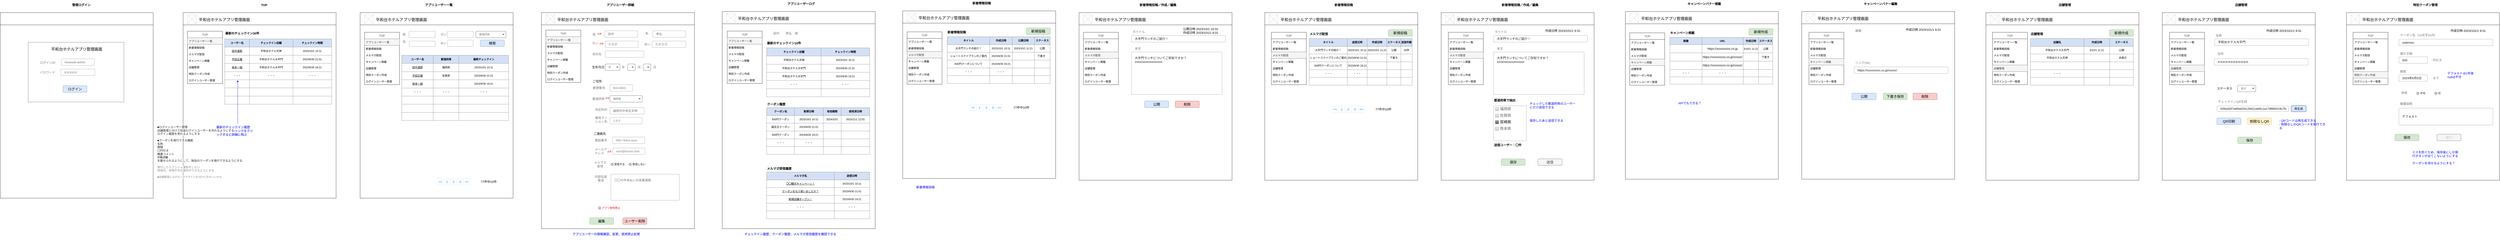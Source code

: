 <mxfile>
    <diagram name="Page-1" id="f1b7ffb7-ca1e-a977-7cf5-a751b3c06c05">
        <mxGraphModel dx="1863" dy="985" grid="1" gridSize="10" guides="1" tooltips="1" connect="1" arrows="1" fold="1" page="1" pageScale="1" pageWidth="826" pageHeight="1169" background="none" math="0" shadow="0">
            <root>
                <mxCell id="0"/>
                <mxCell id="1" parent="0"/>
                <mxCell id="67iyF3b7LWSUlnRRRqKL-509" value="" style="rounded=0;whiteSpace=wrap;html=1;fontSize=14;fontColor=#4D4D4D;fillColor=none;movable=1;resizable=1;rotatable=1;deletable=1;editable=1;connectable=1;" parent="1" vertex="1">
                    <mxGeometry x="6657" y="70" width="700" height="768" as="geometry"/>
                </mxCell>
                <mxCell id="67iyF3b7LWSUlnRRRqKL-359" value="" style="rounded=0;whiteSpace=wrap;html=1;fontSize=14;fontColor=#4D4D4D;fillColor=none;movable=1;resizable=1;rotatable=1;deletable=1;editable=1;connectable=1;" parent="1" vertex="1">
                    <mxGeometry x="3367" y="65" width="700" height="995" as="geometry"/>
                </mxCell>
                <mxCell id="67iyF3b7LWSUlnRRRqKL-85" value="" style="rounded=0;whiteSpace=wrap;html=1;fontSize=14;fontColor=#4D4D4D;fillColor=none;movable=1;resizable=1;rotatable=1;deletable=1;editable=1;connectable=1;" parent="1" vertex="1">
                    <mxGeometry x="900" y="70" width="700" height="850" as="geometry"/>
                </mxCell>
                <mxCell id="2" value="平和台ホテルアプリ管理画面" style="text;spacingTop=-5;fontSize=18;fontStyle=0" parent="1" vertex="1">
                    <mxGeometry x="970" y="90" width="230" height="20" as="geometry"/>
                </mxCell>
                <mxCell id="20" value="" style="verticalLabelPosition=bottom;verticalAlign=top;strokeWidth=1;shape=mxgraph.mockup.graphics.iconGrid;strokeColor=#CCCCCC;gridSize=1,1;" parent="1" vertex="1">
                    <mxGeometry x="920" y="80" width="40" height="40" as="geometry"/>
                </mxCell>
                <mxCell id="67iyF3b7LWSUlnRRRqKL-61" value="TOP" style="swimlane;fontStyle=0;childLayout=stackLayout;horizontal=1;startSize=30;horizontalStack=0;resizeParent=1;resizeParentMax=0;resizeLast=0;collapsible=1;marginBottom=0;fontSize=13;fontColor=#4D4D4D;" parent="1" vertex="1">
                    <mxGeometry x="920" y="155" width="160" height="240" as="geometry"/>
                </mxCell>
                <mxCell id="67iyF3b7LWSUlnRRRqKL-62" value="アプリユーザー一覧" style="text;strokeColor=#666666;fillColor=#f5f5f5;align=left;verticalAlign=middle;spacingLeft=4;spacingRight=4;overflow=hidden;points=[[0,0.5],[1,0.5]];portConstraint=eastwest;rotatable=0;fontColor=#333333;" parent="67iyF3b7LWSUlnRRRqKL-61" vertex="1">
                    <mxGeometry y="30" width="160" height="30" as="geometry"/>
                </mxCell>
                <mxCell id="67iyF3b7LWSUlnRRRqKL-63" value="新着情報投稿" style="text;strokeColor=none;fillColor=none;align=left;verticalAlign=middle;spacingLeft=4;spacingRight=4;overflow=hidden;points=[[0,0.5],[1,0.5]];portConstraint=eastwest;rotatable=0;" parent="67iyF3b7LWSUlnRRRqKL-61" vertex="1">
                    <mxGeometry y="60" width="160" height="30" as="geometry"/>
                </mxCell>
                <mxCell id="67iyF3b7LWSUlnRRRqKL-64" value="メルマガ配信" style="text;strokeColor=none;fillColor=none;align=left;verticalAlign=middle;spacingLeft=4;spacingRight=4;overflow=hidden;points=[[0,0.5],[1,0.5]];portConstraint=eastwest;rotatable=0;" parent="67iyF3b7LWSUlnRRRqKL-61" vertex="1">
                    <mxGeometry y="90" width="160" height="30" as="geometry"/>
                </mxCell>
                <mxCell id="67iyF3b7LWSUlnRRRqKL-84" value="キャンペーン掲載" style="text;strokeColor=none;fillColor=none;align=left;verticalAlign=middle;spacingLeft=4;spacingRight=4;overflow=hidden;points=[[0,0.5],[1,0.5]];portConstraint=eastwest;rotatable=0;" parent="67iyF3b7LWSUlnRRRqKL-61" vertex="1">
                    <mxGeometry y="120" width="160" height="30" as="geometry"/>
                </mxCell>
                <mxCell id="67iyF3b7LWSUlnRRRqKL-83" value="店舗管理" style="text;strokeColor=none;fillColor=none;align=left;verticalAlign=middle;spacingLeft=4;spacingRight=4;overflow=hidden;points=[[0,0.5],[1,0.5]];portConstraint=eastwest;rotatable=0;" parent="67iyF3b7LWSUlnRRRqKL-61" vertex="1">
                    <mxGeometry y="150" width="160" height="30" as="geometry"/>
                </mxCell>
                <mxCell id="67iyF3b7LWSUlnRRRqKL-82" value="特別クーポン作成" style="text;strokeColor=none;fillColor=none;align=left;verticalAlign=middle;spacingLeft=4;spacingRight=4;overflow=hidden;points=[[0,0.5],[1,0.5]];portConstraint=eastwest;rotatable=0;" parent="67iyF3b7LWSUlnRRRqKL-61" vertex="1">
                    <mxGeometry y="180" width="160" height="30" as="geometry"/>
                </mxCell>
                <mxCell id="67iyF3b7LWSUlnRRRqKL-81" value="ログインユーザー管理" style="text;strokeColor=none;fillColor=none;align=left;verticalAlign=middle;spacingLeft=4;spacingRight=4;overflow=hidden;points=[[0,0.5],[1,0.5]];portConstraint=eastwest;rotatable=0;" parent="67iyF3b7LWSUlnRRRqKL-61" vertex="1">
                    <mxGeometry y="210" width="160" height="30" as="geometry"/>
                </mxCell>
                <mxCell id="67iyF3b7LWSUlnRRRqKL-78" value="&lt;table border=&quot;1&quot; width=&quot;100%&quot; height=&quot;100%&quot; style=&quot;width: 100%; height: 100%; border-collapse: collapse; background-color: rgb(255, 255, 255);&quot;&gt;&lt;tbody&gt;&lt;tr&gt;&lt;td style=&quot;background-color: rgb(212, 225, 245);&quot; align=&quot;center&quot;&gt;&lt;b&gt;ユーザー名&lt;/b&gt;&lt;/td&gt;&lt;td style=&quot;background-color: rgb(212, 225, 245);&quot; align=&quot;center&quot;&gt;&lt;b&gt;チェックイン店舗&lt;/b&gt;&lt;/td&gt;&lt;td style=&quot;background-color: rgb(212, 225, 245);&quot; align=&quot;center&quot;&gt;&lt;b&gt;チェックイン時間&lt;/b&gt;&lt;/td&gt;&lt;/tr&gt;&lt;tr&gt;&lt;td align=&quot;center&quot;&gt;&lt;u&gt;田中達郎&lt;/u&gt;&lt;/td&gt;&lt;td align=&quot;center&quot;&gt;平和台ホテル天神&lt;/td&gt;&lt;td align=&quot;center&quot;&gt;2023/10/1 10:11&lt;/td&gt;&lt;/tr&gt;&lt;tr&gt;&lt;td align=&quot;center&quot;&gt;&lt;u&gt;平田正雄&lt;/u&gt;&lt;/td&gt;&lt;td align=&quot;center&quot;&gt;平和台ホテル大手門&lt;/td&gt;&lt;td align=&quot;center&quot;&gt;2023/9/30 21:01&lt;/td&gt;&lt;/tr&gt;&lt;tr&gt;&lt;td style=&quot;text-align: center;&quot;&gt;&lt;u&gt;坂本一誠&lt;/u&gt;&lt;/td&gt;&lt;td style=&quot;text-align: center;&quot;&gt;平和台ホテル大手門&lt;/td&gt;&lt;td style=&quot;text-align: center;&quot;&gt;2023/9/30 19:21&lt;/td&gt;&lt;/tr&gt;&lt;tr&gt;&lt;td style=&quot;text-align: center;&quot;&gt;・・・&lt;/td&gt;&lt;td style=&quot;text-align: center;&quot;&gt;・・・&lt;/td&gt;&lt;td style=&quot;text-align: center;&quot;&gt;・・・&lt;/td&gt;&lt;/tr&gt;&lt;tr&gt;&lt;td&gt;&lt;br&gt;&lt;/td&gt;&lt;td&gt;&lt;br&gt;&lt;/td&gt;&lt;td&gt;&lt;br&gt;&lt;/td&gt;&lt;/tr&gt;&lt;tr&gt;&lt;td&gt;&lt;br&gt;&lt;/td&gt;&lt;td&gt;&lt;br&gt;&lt;/td&gt;&lt;td&gt;&lt;br&gt;&lt;/td&gt;&lt;/tr&gt;&lt;tr&gt;&lt;td&gt;&lt;br&gt;&lt;/td&gt;&lt;td&gt;&lt;br&gt;&lt;/td&gt;&lt;td&gt;&lt;br&gt;&lt;/td&gt;&lt;/tr&gt;&lt;/tbody&gt;&lt;/table&gt;" style="text;html=1;strokeColor=none;fillColor=none;overflow=fill;" parent="1" vertex="1">
                    <mxGeometry x="1090" y="190" width="490" height="300" as="geometry"/>
                </mxCell>
                <mxCell id="67iyF3b7LWSUlnRRRqKL-80" value="最新のチェックイン30件" style="text;html=1;strokeColor=none;fillColor=none;align=left;verticalAlign=middle;whiteSpace=wrap;rounded=0;fontStyle=1;fontSize=14;" parent="1" vertex="1">
                    <mxGeometry x="1091" y="150" width="180" height="30" as="geometry"/>
                </mxCell>
                <mxCell id="67iyF3b7LWSUlnRRRqKL-86" value="" style="endArrow=none;html=1;rounded=0;fontSize=14;fontColor=#4D4D4D;" parent="1" edge="1">
                    <mxGeometry width="50" height="50" relative="1" as="geometry">
                        <mxPoint x="900" y="126" as="sourcePoint"/>
                        <mxPoint x="1600" y="126" as="targetPoint"/>
                    </mxGeometry>
                </mxCell>
                <mxCell id="67iyF3b7LWSUlnRRRqKL-93" value="&lt;span style=&quot;font-family: Helvetica; font-size: 14px; font-style: normal; font-variant-ligatures: normal; font-variant-caps: normal; font-weight: 400; letter-spacing: normal; orphans: 2; text-align: left; text-indent: 0px; text-transform: none; widows: 2; word-spacing: 0px; -webkit-text-stroke-width: 0px; background-color: rgb(248, 249, 250); text-decoration-thickness: initial; text-decoration-style: initial; text-decoration-color: initial; float: none; display: inline !important;&quot;&gt;最新のチェックイン履歴&lt;br&gt;ユーザー名のリンクをクリックすると詳細に飛ぶ&lt;/span&gt;" style="text;whiteSpace=wrap;html=1;fontSize=14;fontColor=#0000FF;" parent="1" vertex="1">
                    <mxGeometry x="1050" y="580" width="180" height="90" as="geometry"/>
                </mxCell>
                <mxCell id="67iyF3b7LWSUlnRRRqKL-94" value="" style="endArrow=classic;html=1;rounded=0;fontSize=14;fontColor=#0000FF;entryX=0.122;entryY=0.633;entryDx=0;entryDy=0;entryPerimeter=0;strokeColor=#0000FF;" parent="1" target="67iyF3b7LWSUlnRRRqKL-78" edge="1">
                    <mxGeometry width="50" height="50" relative="1" as="geometry">
                        <mxPoint x="1150" y="580" as="sourcePoint"/>
                        <mxPoint x="1200" y="530" as="targetPoint"/>
                    </mxGeometry>
                </mxCell>
                <mxCell id="67iyF3b7LWSUlnRRRqKL-136" value="" style="rounded=0;whiteSpace=wrap;html=1;fontSize=14;fontColor=#4D4D4D;fillColor=none;movable=0;resizable=0;rotatable=0;deletable=0;editable=0;connectable=0;" parent="1" vertex="1">
                    <mxGeometry x="1710" y="70" width="700" height="850" as="geometry"/>
                </mxCell>
                <mxCell id="67iyF3b7LWSUlnRRRqKL-137" value="平和台ホテルアプリ管理画面" style="text;spacingTop=-5;fontSize=18;fontStyle=0" parent="1" vertex="1">
                    <mxGeometry x="1780" y="90" width="230" height="20" as="geometry"/>
                </mxCell>
                <mxCell id="67iyF3b7LWSUlnRRRqKL-138" value="" style="verticalLabelPosition=bottom;verticalAlign=top;strokeWidth=1;shape=mxgraph.mockup.graphics.iconGrid;strokeColor=#CCCCCC;gridSize=1,1;" parent="1" vertex="1">
                    <mxGeometry x="1730" y="80" width="40" height="40" as="geometry"/>
                </mxCell>
                <mxCell id="67iyF3b7LWSUlnRRRqKL-147" value="&lt;table border=&quot;1&quot; width=&quot;100%&quot; height=&quot;100%&quot; style=&quot;width: 100%; height: 100%; border-collapse: collapse; background-color: rgb(255, 255, 255);&quot;&gt;&lt;tbody&gt;&lt;tr&gt;&lt;td style=&quot;background-color: rgb(212, 225, 245);&quot; align=&quot;center&quot;&gt;&lt;b&gt;ユーザー名&lt;/b&gt;&lt;/td&gt;&lt;td style=&quot;background-color: rgb(212, 225, 245);&quot; align=&quot;center&quot;&gt;&lt;b&gt;都道府県&lt;/b&gt;&lt;/td&gt;&lt;td style=&quot;background-color: rgb(212, 225, 245);&quot; align=&quot;center&quot;&gt;&lt;b&gt;最終チェックイン&lt;/b&gt;&lt;/td&gt;&lt;/tr&gt;&lt;tr&gt;&lt;td align=&quot;center&quot;&gt;&lt;u&gt;田中達郎&lt;/u&gt;&lt;/td&gt;&lt;td align=&quot;center&quot;&gt;福岡県&lt;/td&gt;&lt;td align=&quot;center&quot;&gt;2023/10/1 10:11&lt;/td&gt;&lt;/tr&gt;&lt;tr&gt;&lt;td align=&quot;center&quot;&gt;&lt;u&gt;平田正雄&lt;/u&gt;&lt;/td&gt;&lt;td align=&quot;center&quot;&gt;佐賀県&lt;/td&gt;&lt;td align=&quot;center&quot;&gt;2023/9/30 21:01&lt;/td&gt;&lt;/tr&gt;&lt;tr&gt;&lt;td style=&quot;text-align: center;&quot;&gt;&lt;u&gt;坂本一誠&lt;/u&gt;&lt;/td&gt;&lt;td style=&quot;text-align: center;&quot;&gt;&lt;/td&gt;&lt;td style=&quot;text-align: center;&quot;&gt;2023/9/30 19:21&lt;/td&gt;&lt;/tr&gt;&lt;tr&gt;&lt;td style=&quot;text-align: center;&quot;&gt;・・・&lt;/td&gt;&lt;td style=&quot;text-align: center;&quot;&gt;・・・&lt;/td&gt;&lt;td style=&quot;text-align: center;&quot;&gt;・・・&lt;/td&gt;&lt;/tr&gt;&lt;tr&gt;&lt;td&gt;&lt;br&gt;&lt;/td&gt;&lt;td&gt;&lt;br&gt;&lt;/td&gt;&lt;td&gt;&lt;br&gt;&lt;/td&gt;&lt;/tr&gt;&lt;tr&gt;&lt;td&gt;&lt;br&gt;&lt;/td&gt;&lt;td&gt;&lt;br&gt;&lt;/td&gt;&lt;td&gt;&lt;br&gt;&lt;/td&gt;&lt;/tr&gt;&lt;tr&gt;&lt;td&gt;&lt;br&gt;&lt;/td&gt;&lt;td&gt;&lt;br&gt;&lt;/td&gt;&lt;td&gt;&lt;br&gt;&lt;/td&gt;&lt;/tr&gt;&lt;/tbody&gt;&lt;/table&gt;" style="text;html=1;strokeColor=none;fillColor=none;overflow=fill;" parent="1" vertex="1">
                    <mxGeometry x="1900" y="265" width="490" height="300" as="geometry"/>
                </mxCell>
                <mxCell id="67iyF3b7LWSUlnRRRqKL-149" value="" style="endArrow=none;html=1;rounded=0;fontSize=14;fontColor=#4D4D4D;" parent="1" edge="1">
                    <mxGeometry width="50" height="50" relative="1" as="geometry">
                        <mxPoint x="1710" y="126" as="sourcePoint"/>
                        <mxPoint x="2410" y="126" as="targetPoint"/>
                    </mxGeometry>
                </mxCell>
                <mxCell id="67iyF3b7LWSUlnRRRqKL-156" value="都道府県" style="html=1;shadow=0;dashed=0;shape=mxgraph.bootstrap.rrect;rSize=5;strokeColor=#505050;strokeWidth=1;fillColor=#ffffff;fontColor=#777777;whiteSpace=wrap;align=left;verticalAlign=middle;fontStyle=0;fontSize=12;spacing=15;labelBackgroundColor=none;sketch=0;" parent="1" vertex="1">
                    <mxGeometry x="2240" y="155" width="137.63" height="30" as="geometry"/>
                </mxCell>
                <mxCell id="67iyF3b7LWSUlnRRRqKL-157" value="" style="shape=triangle;direction=south;fillColor=#495057;strokeColor=none;perimeter=none;shadow=0;labelBackgroundColor=none;sketch=0;strokeWidth=1;fontSize=9;fontColor=#CC0000;" parent="67iyF3b7LWSUlnRRRqKL-156" vertex="1">
                    <mxGeometry x="1" y="0.5" width="10" height="5" relative="1" as="geometry">
                        <mxPoint x="-17" y="-2.5" as="offset"/>
                    </mxGeometry>
                </mxCell>
                <mxCell id="67iyF3b7LWSUlnRRRqKL-159" value="検索" style="html=1;shadow=0;dashed=0;shape=mxgraph.bootstrap.rrect;rSize=5;strokeColor=#6c8ebf;strokeWidth=1;fillColor=#dae8fc;whiteSpace=wrap;align=center;verticalAlign=middle;spacingLeft=0;fontStyle=0;fontSize=16;spacing=5;labelBackgroundColor=none;" parent="1" vertex="1">
                    <mxGeometry x="2260" y="195" width="110" height="30" as="geometry"/>
                </mxCell>
                <mxCell id="67iyF3b7LWSUlnRRRqKL-164" value="姓" style="strokeColor=none;fillColor=none;fontColor=#777777;whiteSpace=wrap;align=left;verticalAlign=middle;fontStyle=0;fontSize=14;spacing=15;" parent="1" vertex="1">
                    <mxGeometry x="1890" y="150" width="80" height="40" as="geometry"/>
                </mxCell>
                <mxCell id="67iyF3b7LWSUlnRRRqKL-165" value="名" style="strokeColor=none;fillColor=none;fontColor=#777777;whiteSpace=wrap;align=left;verticalAlign=middle;fontStyle=0;fontSize=14;spacing=15;" parent="1" vertex="1">
                    <mxGeometry x="1890.37" y="183" width="80" height="40" as="geometry"/>
                </mxCell>
                <mxCell id="67iyF3b7LWSUlnRRRqKL-166" value="" style="html=1;shadow=0;dashed=0;shape=mxgraph.bootstrap.rrect;rSize=5;strokeColor=#999999;fillColor=#ffffff;fontColor=#777777;whiteSpace=wrap;align=left;verticalAlign=middle;fontStyle=0;fontSize=14;spacing=15;" parent="1" vertex="1">
                    <mxGeometry x="1934.99" y="200" width="118.63" height="25" as="geometry"/>
                </mxCell>
                <mxCell id="67iyF3b7LWSUlnRRRqKL-167" value="" style="html=1;shadow=0;dashed=0;shape=mxgraph.bootstrap.rrect;rSize=5;strokeColor=#999999;fillColor=#ffffff;fontColor=#777777;whiteSpace=wrap;align=left;verticalAlign=middle;fontStyle=0;fontSize=14;spacing=15;" parent="1" vertex="1">
                    <mxGeometry x="1933.62" y="155" width="120" height="30" as="geometry"/>
                </mxCell>
                <mxCell id="67iyF3b7LWSUlnRRRqKL-168" value="せい" style="strokeColor=none;fillColor=none;fontColor=#777777;whiteSpace=wrap;align=left;verticalAlign=middle;fontStyle=0;fontSize=14;spacing=15;" parent="1" vertex="1">
                    <mxGeometry x="2062.5" y="150" width="80" height="40" as="geometry"/>
                </mxCell>
                <mxCell id="67iyF3b7LWSUlnRRRqKL-169" value="めい" style="strokeColor=none;fillColor=none;fontColor=#777777;whiteSpace=wrap;align=left;verticalAlign=middle;fontStyle=0;fontSize=14;spacing=15;" parent="1" vertex="1">
                    <mxGeometry x="2062.5" y="190" width="80" height="40" as="geometry"/>
                </mxCell>
                <mxCell id="67iyF3b7LWSUlnRRRqKL-170" value="" style="html=1;shadow=0;dashed=0;shape=mxgraph.bootstrap.rrect;rSize=5;strokeColor=#999999;fillColor=#ffffff;fontColor=#777777;whiteSpace=wrap;align=left;verticalAlign=middle;fontStyle=0;fontSize=14;spacing=15;" parent="1" vertex="1">
                    <mxGeometry x="2109.87" y="195" width="117.63" height="30" as="geometry"/>
                </mxCell>
                <mxCell id="67iyF3b7LWSUlnRRRqKL-171" value="" style="html=1;shadow=0;dashed=0;shape=mxgraph.bootstrap.rrect;rSize=5;strokeColor=#999999;fillColor=#ffffff;fontColor=#777777;whiteSpace=wrap;align=left;verticalAlign=middle;fontStyle=0;fontSize=14;spacing=15;" parent="1" vertex="1">
                    <mxGeometry x="2108.5" y="155" width="119" height="30" as="geometry"/>
                </mxCell>
                <mxCell id="67iyF3b7LWSUlnRRRqKL-172" value="77件中10件" style="text;spacingTop=-5;fontSize=14;fontStyle=0;align=left;" parent="1" vertex="1">
                    <mxGeometry x="2260" y="835" width="48.88" height="20" as="geometry"/>
                </mxCell>
                <mxCell id="67iyF3b7LWSUlnRRRqKL-173" value="" style="html=1;shadow=0;dashed=0;shape=mxgraph.bootstrap.rrect;rSize=5;strokeColor=#DEE2E6;html=1;whiteSpace=wrap;fillColor=#ffffff;fontColor=#0085FC;labelBackgroundColor=none;labelBorderColor=none;fontSize=10;" parent="1" vertex="1">
                    <mxGeometry x="2062.5" y="830" width="150" height="30" as="geometry"/>
                </mxCell>
                <mxCell id="67iyF3b7LWSUlnRRRqKL-174" value="&lt;&lt;" style="strokeColor=inherit;fillColor=inherit;gradientColor=inherit;fontColor=inherit;html=1;shadow=0;dashed=0;shape=mxgraph.bootstrap.leftButton;rSize=5;perimeter=none;whiteSpace=wrap;resizeHeight=1;fontSize=14;labelBackgroundColor=none;labelBorderColor=none;" parent="67iyF3b7LWSUlnRRRqKL-173" vertex="1">
                    <mxGeometry width="30" height="30" relative="1" as="geometry"/>
                </mxCell>
                <mxCell id="67iyF3b7LWSUlnRRRqKL-175" value="1" style="strokeColor=inherit;fillColor=inherit;gradientColor=inherit;fontColor=inherit;html=1;shadow=0;dashed=0;perimeter=none;whiteSpace=wrap;resizeHeight=1;fontSize=14;labelBackgroundColor=default;labelBorderColor=none;" parent="67iyF3b7LWSUlnRRRqKL-173" vertex="1">
                    <mxGeometry width="30" height="30" relative="1" as="geometry">
                        <mxPoint x="30" as="offset"/>
                    </mxGeometry>
                </mxCell>
                <mxCell id="67iyF3b7LWSUlnRRRqKL-176" value="2" style="strokeColor=inherit;fillColor=inherit;gradientColor=inherit;fontColor=inherit;html=1;shadow=0;dashed=0;perimeter=none;whiteSpace=wrap;resizeHeight=1;fontSize=14;labelBackgroundColor=none;labelBorderColor=none;" parent="67iyF3b7LWSUlnRRRqKL-173" vertex="1">
                    <mxGeometry width="30" height="30" relative="1" as="geometry">
                        <mxPoint x="60" as="offset"/>
                    </mxGeometry>
                </mxCell>
                <mxCell id="67iyF3b7LWSUlnRRRqKL-177" value="3" style="strokeColor=inherit;fillColor=inherit;gradientColor=inherit;fontColor=inherit;html=1;shadow=0;dashed=0;perimeter=none;whiteSpace=wrap;resizeHeight=1;fontSize=14;labelBackgroundColor=none;labelBorderColor=none;" parent="67iyF3b7LWSUlnRRRqKL-173" vertex="1">
                    <mxGeometry width="30" height="30" relative="1" as="geometry">
                        <mxPoint x="90" as="offset"/>
                    </mxGeometry>
                </mxCell>
                <mxCell id="67iyF3b7LWSUlnRRRqKL-178" value="&gt;&gt;" style="strokeColor=inherit;fillColor=inherit;gradientColor=inherit;fontColor=inherit;html=1;shadow=0;dashed=0;shape=mxgraph.bootstrap.rightButton;rSize=5;perimeter=none;whiteSpace=wrap;resizeHeight=1;fontSize=14;labelBackgroundColor=none;labelBorderColor=none;" parent="67iyF3b7LWSUlnRRRqKL-173" vertex="1">
                    <mxGeometry x="1" width="30" height="30" relative="1" as="geometry">
                        <mxPoint x="-30" as="offset"/>
                    </mxGeometry>
                </mxCell>
                <mxCell id="67iyF3b7LWSUlnRRRqKL-212" value="" style="rounded=0;whiteSpace=wrap;html=1;fontSize=14;fontColor=#4D4D4D;fillColor=none;movable=1;resizable=1;rotatable=1;deletable=1;editable=1;connectable=1;" parent="1" vertex="1">
                    <mxGeometry x="2540" y="70" width="700" height="990" as="geometry"/>
                </mxCell>
                <mxCell id="67iyF3b7LWSUlnRRRqKL-213" value="平和台ホテルアプリ管理画面" style="text;spacingTop=-5;fontSize=18;fontStyle=0" parent="1" vertex="1">
                    <mxGeometry x="2610" y="90" width="230" height="20" as="geometry"/>
                </mxCell>
                <mxCell id="67iyF3b7LWSUlnRRRqKL-214" value="" style="verticalLabelPosition=bottom;verticalAlign=top;strokeWidth=1;shape=mxgraph.mockup.graphics.iconGrid;strokeColor=#CCCCCC;gridSize=1,1;" parent="1" vertex="1">
                    <mxGeometry x="2560" y="80" width="40" height="40" as="geometry"/>
                </mxCell>
                <mxCell id="67iyF3b7LWSUlnRRRqKL-225" value="" style="endArrow=none;html=1;rounded=0;fontSize=14;fontColor=#4D4D4D;" parent="1" edge="1">
                    <mxGeometry width="50" height="50" relative="1" as="geometry">
                        <mxPoint x="2540" y="126" as="sourcePoint"/>
                        <mxPoint x="3240.0" y="126" as="targetPoint"/>
                    </mxGeometry>
                </mxCell>
                <mxCell id="67iyF3b7LWSUlnRRRqKL-244" value="TOP" style="text;html=1;strokeColor=none;fillColor=none;align=center;verticalAlign=middle;whiteSpace=wrap;rounded=0;fontStyle=1;fontSize=14;" parent="1" vertex="1">
                    <mxGeometry x="1181" y="20" width="180" height="30" as="geometry"/>
                </mxCell>
                <mxCell id="67iyF3b7LWSUlnRRRqKL-245" value="アプリユーザー一覧" style="text;html=1;strokeColor=none;fillColor=none;align=center;verticalAlign=middle;whiteSpace=wrap;rounded=0;fontStyle=1;fontSize=14;" parent="1" vertex="1">
                    <mxGeometry x="1980" y="20" width="180" height="30" as="geometry"/>
                </mxCell>
                <mxCell id="67iyF3b7LWSUlnRRRqKL-247" value="アプリユーザー詳細" style="text;html=1;strokeColor=none;fillColor=none;align=center;verticalAlign=middle;whiteSpace=wrap;rounded=0;fontStyle=1;fontSize=14;" parent="1" vertex="1">
                    <mxGeometry x="2811" y="20" width="180" height="30" as="geometry"/>
                </mxCell>
                <mxCell id="67iyF3b7LWSUlnRRRqKL-252" value="姓" style="strokeColor=none;fillColor=none;fontColor=#777777;whiteSpace=wrap;align=left;verticalAlign=middle;fontStyle=0;fontSize=14;spacing=15;" parent="1" vertex="1">
                    <mxGeometry x="2758.87" y="150" width="80" height="40" as="geometry"/>
                </mxCell>
                <mxCell id="67iyF3b7LWSUlnRRRqKL-253" value="名" style="strokeColor=none;fillColor=none;fontColor=#777777;whiteSpace=wrap;align=left;verticalAlign=middle;fontStyle=0;fontSize=14;spacing=15;" parent="1" vertex="1">
                    <mxGeometry x="3000.25" y="145" width="80" height="40" as="geometry"/>
                </mxCell>
                <mxCell id="67iyF3b7LWSUlnRRRqKL-254" value="孝弘" style="html=1;shadow=0;dashed=0;shape=mxgraph.bootstrap.rrect;rSize=5;strokeColor=#999999;fillColor=#ffffff;fontColor=#777777;whiteSpace=wrap;align=left;verticalAlign=middle;fontStyle=0;fontSize=14;spacing=15;" parent="1" vertex="1">
                    <mxGeometry x="3049.37" y="153" width="151.25" height="30" as="geometry"/>
                </mxCell>
                <mxCell id="67iyF3b7LWSUlnRRRqKL-255" value="田中" style="html=1;shadow=0;dashed=0;shape=mxgraph.bootstrap.rrect;rSize=5;strokeColor=#999999;fillColor=#ffffff;fontColor=#777777;whiteSpace=wrap;align=left;verticalAlign=middle;fontStyle=0;fontSize=14;spacing=15;" parent="1" vertex="1">
                    <mxGeometry x="2829.28" y="153" width="151.25" height="30" as="geometry"/>
                </mxCell>
                <mxCell id="67iyF3b7LWSUlnRRRqKL-257" value="せい" style="strokeColor=none;fillColor=none;fontColor=#777777;whiteSpace=wrap;align=left;verticalAlign=middle;fontStyle=0;fontSize=14;spacing=15;" parent="1" vertex="1">
                    <mxGeometry x="2756.62" y="190" width="80" height="40" as="geometry"/>
                </mxCell>
                <mxCell id="67iyF3b7LWSUlnRRRqKL-258" value="めい" style="strokeColor=none;fillColor=none;fontColor=#777777;whiteSpace=wrap;align=left;verticalAlign=middle;fontStyle=0;fontSize=14;spacing=15;" parent="1" vertex="1">
                    <mxGeometry x="2996.12" y="195" width="80" height="40" as="geometry"/>
                </mxCell>
                <mxCell id="67iyF3b7LWSUlnRRRqKL-259" value="たかひろ" style="html=1;shadow=0;dashed=0;shape=mxgraph.bootstrap.rrect;rSize=5;strokeColor=#999999;fillColor=#ffffff;fontColor=#777777;whiteSpace=wrap;align=left;verticalAlign=middle;fontStyle=0;fontSize=14;spacing=15;" parent="1" vertex="1">
                    <mxGeometry x="3045.86" y="200" width="154.76" height="30" as="geometry"/>
                </mxCell>
                <mxCell id="67iyF3b7LWSUlnRRRqKL-260" value="たなか" style="html=1;shadow=0;dashed=0;shape=mxgraph.bootstrap.rrect;rSize=5;strokeColor=#999999;fillColor=#ffffff;fontColor=#777777;whiteSpace=wrap;align=left;verticalAlign=middle;fontStyle=0;fontSize=14;spacing=15;" parent="1" vertex="1">
                    <mxGeometry x="2831.37" y="200" width="151.25" height="30" as="geometry"/>
                </mxCell>
                <mxCell id="67iyF3b7LWSUlnRRRqKL-261" value="会社名" style="strokeColor=none;fillColor=none;fontColor=#777777;whiteSpace=wrap;align=left;verticalAlign=middle;fontStyle=0;fontSize=14;spacing=15;" parent="1" vertex="1">
                    <mxGeometry x="2757.69" y="240" width="80" height="40" as="geometry"/>
                </mxCell>
                <mxCell id="67iyF3b7LWSUlnRRRqKL-262" value="" style="html=1;shadow=0;dashed=0;shape=mxgraph.bootstrap.rrect;rSize=5;strokeColor=#999999;fillColor=#ffffff;fontColor=#777777;whiteSpace=wrap;align=left;verticalAlign=middle;fontStyle=0;fontSize=14;spacing=15;" parent="1" vertex="1">
                    <mxGeometry x="2831.37" y="245" width="177.63" height="30" as="geometry"/>
                </mxCell>
                <mxCell id="67iyF3b7LWSUlnRRRqKL-263" value="必須" style="text;spacingTop=-5;fillColor=none;strokeColor=none;fontColor=#CC0000;fontSize=9;" parent="1" vertex="1">
                    <mxGeometry x="2793.87" y="160" width="30" height="20" as="geometry"/>
                </mxCell>
                <mxCell id="67iyF3b7LWSUlnRRRqKL-265" value="必須" style="text;spacingTop=-5;fillColor=none;strokeColor=none;fontColor=#CC0000;fontSize=9;" parent="1" vertex="1">
                    <mxGeometry x="2803.44" y="205" width="30" height="20" as="geometry"/>
                </mxCell>
                <mxCell id="67iyF3b7LWSUlnRRRqKL-267" value="都道府県" style="strokeColor=none;fillColor=none;fontColor=#777777;whiteSpace=wrap;align=left;verticalAlign=middle;fontStyle=0;fontSize=14;spacing=15;" parent="1" vertex="1">
                    <mxGeometry x="2757.69" y="445" width="85" height="40" as="geometry"/>
                </mxCell>
                <mxCell id="67iyF3b7LWSUlnRRRqKL-268" value="福岡県" style="html=1;shadow=0;dashed=0;shape=mxgraph.bootstrap.rrect;rSize=5;strokeColor=#505050;strokeWidth=1;fillColor=#ffffff;fontColor=#777777;whiteSpace=wrap;align=left;verticalAlign=middle;fontStyle=0;fontSize=12;spacing=15;labelBackgroundColor=none;sketch=0;" parent="1" vertex="1">
                    <mxGeometry x="2853.38" y="450" width="147.63" height="30" as="geometry"/>
                </mxCell>
                <mxCell id="67iyF3b7LWSUlnRRRqKL-269" value="" style="shape=triangle;direction=south;fillColor=#495057;strokeColor=none;perimeter=none;shadow=0;labelBackgroundColor=none;sketch=0;strokeWidth=1;fontSize=9;fontColor=#CC0000;" parent="67iyF3b7LWSUlnRRRqKL-268" vertex="1">
                    <mxGeometry x="1" y="0.5" width="10" height="5" relative="1" as="geometry">
                        <mxPoint x="-17" y="-2.5" as="offset"/>
                    </mxGeometry>
                </mxCell>
                <mxCell id="67iyF3b7LWSUlnRRRqKL-270" value="必須" style="text;spacingTop=-5;fillColor=none;strokeColor=none;fontColor=#CC0000;fontSize=9;" parent="67iyF3b7LWSUlnRRRqKL-268" vertex="1">
                    <mxGeometry x="-23.68" y="5" width="30" height="20" as="geometry"/>
                </mxCell>
                <mxCell id="67iyF3b7LWSUlnRRRqKL-271" value="郵便番号" style="strokeColor=none;fillColor=none;fontColor=#777777;whiteSpace=wrap;align=left;verticalAlign=middle;fontStyle=0;fontSize=14;spacing=15;" parent="1" vertex="1">
                    <mxGeometry x="2760.31" y="395" width="83.87" height="40" as="geometry"/>
                </mxCell>
                <mxCell id="67iyF3b7LWSUlnRRRqKL-272" value="810-0001" style="html=1;shadow=0;dashed=0;shape=mxgraph.bootstrap.rrect;rSize=5;strokeColor=#999999;fillColor=#ffffff;fontColor=#777777;whiteSpace=wrap;align=left;verticalAlign=middle;fontStyle=0;fontSize=14;spacing=15;" parent="1" vertex="1">
                    <mxGeometry x="2852.69" y="400" width="104.57" height="30" as="geometry"/>
                </mxCell>
                <mxCell id="67iyF3b7LWSUlnRRRqKL-274" value="ご住所" style="text;spacingTop=-5;fontSize=14;fontStyle=0;align=left;" parent="1" vertex="1">
                    <mxGeometry x="2772.0" y="375" width="123.75" height="20" as="geometry"/>
                </mxCell>
                <mxCell id="67iyF3b7LWSUlnRRRqKL-276" value="市区町村" style="strokeColor=none;fillColor=none;fontColor=#777777;whiteSpace=wrap;align=left;verticalAlign=middle;fontStyle=0;fontSize=14;spacing=15;" parent="1" vertex="1">
                    <mxGeometry x="2769.51" y="495" width="83.87" height="40" as="geometry"/>
                </mxCell>
                <mxCell id="67iyF3b7LWSUlnRRRqKL-277" value="福岡市中央区天神" style="html=1;shadow=0;dashed=0;shape=mxgraph.bootstrap.rrect;rSize=5;strokeColor=#999999;fillColor=#ffffff;fontColor=#777777;whiteSpace=wrap;align=left;verticalAlign=middle;fontStyle=0;fontSize=14;spacing=15;" parent="1" vertex="1">
                    <mxGeometry x="2852.32" y="505" width="157.75" height="30" as="geometry"/>
                </mxCell>
                <mxCell id="67iyF3b7LWSUlnRRRqKL-278" value="番地マンション名" style="strokeColor=none;fillColor=none;fontColor=#777777;whiteSpace=wrap;align=left;verticalAlign=middle;fontStyle=0;fontSize=14;spacing=15;" parent="1" vertex="1">
                    <mxGeometry x="2769.88" y="540" width="83.87" height="40" as="geometry"/>
                </mxCell>
                <mxCell id="67iyF3b7LWSUlnRRRqKL-279" value="1-5-2" style="html=1;shadow=0;dashed=0;shape=mxgraph.bootstrap.rrect;rSize=5;strokeColor=#999999;fillColor=#ffffff;fontColor=#777777;whiteSpace=wrap;align=left;verticalAlign=middle;fontStyle=0;fontSize=14;spacing=15;" parent="1" vertex="1">
                    <mxGeometry x="2852.69" y="550" width="147.38" height="30" as="geometry"/>
                </mxCell>
                <mxCell id="67iyF3b7LWSUlnRRRqKL-280" value="ご連絡先" style="text;spacingTop=-5;fontSize=14;fontStyle=0;align=left;" parent="1" vertex="1">
                    <mxGeometry x="2776.5" y="615" width="123.75" height="20" as="geometry"/>
                </mxCell>
                <mxCell id="67iyF3b7LWSUlnRRRqKL-281" value="電話番号" style="strokeColor=none;fillColor=none;fontColor=#777777;whiteSpace=wrap;align=left;verticalAlign=middle;fontStyle=0;fontSize=14;spacing=15;" parent="1" vertex="1">
                    <mxGeometry x="2769.38" y="635" width="83.87" height="40" as="geometry"/>
                </mxCell>
                <mxCell id="67iyF3b7LWSUlnRRRqKL-282" value="090-744xx-xxxx" style="html=1;shadow=0;dashed=0;shape=mxgraph.bootstrap.rrect;rSize=5;strokeColor=#999999;fillColor=#ffffff;fontColor=#777777;whiteSpace=wrap;align=left;verticalAlign=middle;fontStyle=0;fontSize=14;spacing=15;" parent="1" vertex="1">
                    <mxGeometry x="2865.38" y="640" width="147.38" height="30" as="geometry"/>
                </mxCell>
                <mxCell id="67iyF3b7LWSUlnRRRqKL-283" value="受信する" style="html=1;shadow=0;dashed=0;shape=mxgraph.bootstrap.radioButton2;labelPosition=right;verticalLabelPosition=middle;align=left;verticalAlign=middle;gradientColor=#DEDEDE;fillColor=#EDEDED;checked=0;spacing=5;checkedFill=#0085FC;checkedStroke=#ffffff;labelBackgroundColor=none;sketch=0;strokeColor=default;strokeWidth=1;fontSize=12;fontColor=default;" parent="1" vertex="1">
                    <mxGeometry x="2858.37" y="760" width="10" height="10" as="geometry"/>
                </mxCell>
                <mxCell id="67iyF3b7LWSUlnRRRqKL-284" value="受信しない" style="html=1;shadow=0;dashed=0;shape=mxgraph.bootstrap.radioButton2;labelPosition=right;verticalLabelPosition=middle;align=left;verticalAlign=middle;gradientColor=#DEDEDE;fillColor=#EDEDED;checked=0;spacing=5;checkedFill=#0085FC;checkedStroke=#ffffff;labelBackgroundColor=none;sketch=0;strokeColor=default;strokeWidth=1;fontSize=12;fontColor=default;" parent="1" vertex="1">
                    <mxGeometry x="2940.75" y="760" width="10" height="10" as="geometry"/>
                </mxCell>
                <mxCell id="67iyF3b7LWSUlnRRRqKL-285" value="メールアドレス" style="strokeColor=none;fillColor=none;fontColor=#777777;whiteSpace=wrap;align=left;verticalAlign=middle;fontStyle=0;fontSize=14;spacing=15;" parent="1" vertex="1">
                    <mxGeometry x="2769.26" y="685" width="84.49" height="40" as="geometry"/>
                </mxCell>
                <mxCell id="67iyF3b7LWSUlnRRRqKL-286" value="xxxx@xxxxx.com" style="html=1;shadow=0;dashed=0;shape=mxgraph.bootstrap.rrect;rSize=5;strokeColor=#999999;fillColor=#ffffff;fontColor=#777777;whiteSpace=wrap;align=left;verticalAlign=middle;fontStyle=0;fontSize=14;spacing=15;" parent="1" vertex="1">
                    <mxGeometry x="2865.88" y="690" width="147.38" height="30" as="geometry"/>
                </mxCell>
                <mxCell id="67iyF3b7LWSUlnRRRqKL-287" value="必須" style="text;spacingTop=-5;fillColor=none;strokeColor=none;fontColor=#CC0000;fontSize=9;" parent="1" vertex="1">
                    <mxGeometry x="2839.51" y="700" width="30" height="20" as="geometry"/>
                </mxCell>
                <mxCell id="67iyF3b7LWSUlnRRRqKL-288" value="生年月日" style="text;spacingTop=-5;fontSize=14;fontStyle=0;align=left;" parent="1" vertex="1">
                    <mxGeometry x="2769.37" y="310" width="71.63" height="20" as="geometry"/>
                </mxCell>
                <mxCell id="67iyF3b7LWSUlnRRRqKL-290" value="年" style="html=1;shadow=0;dashed=0;shape=mxgraph.bootstrap.rrect;rSize=5;strokeColor=#505050;strokeWidth=1;fillColor=#ffffff;fontColor=#777777;whiteSpace=wrap;align=left;verticalAlign=middle;fontStyle=0;fontSize=12;spacing=15;labelBackgroundColor=none;sketch=0;" parent="1" vertex="1">
                    <mxGeometry x="2831.37" y="305" width="67.81" height="30" as="geometry"/>
                </mxCell>
                <mxCell id="67iyF3b7LWSUlnRRRqKL-291" value="" style="shape=triangle;direction=south;fillColor=#495057;strokeColor=none;perimeter=none;shadow=0;labelBackgroundColor=none;sketch=0;strokeWidth=1;fontSize=9;fontColor=#CC0000;" parent="67iyF3b7LWSUlnRRRqKL-290" vertex="1">
                    <mxGeometry x="1" y="0.5" width="10" height="5" relative="1" as="geometry">
                        <mxPoint x="-17" y="-2.5" as="offset"/>
                    </mxGeometry>
                </mxCell>
                <mxCell id="67iyF3b7LWSUlnRRRqKL-292" value="年" style="strokeColor=none;fillColor=none;fontColor=#777777;whiteSpace=wrap;align=left;verticalAlign=middle;fontStyle=0;fontSize=14;spacing=15;" parent="1" vertex="1">
                    <mxGeometry x="2891.68" y="300" width="50" height="40" as="geometry"/>
                </mxCell>
                <mxCell id="67iyF3b7LWSUlnRRRqKL-293" value="" style="html=1;shadow=0;dashed=0;shape=mxgraph.bootstrap.rrect;rSize=5;strokeColor=#505050;strokeWidth=1;fillColor=#ffffff;fontColor=#777777;whiteSpace=wrap;align=left;verticalAlign=middle;fontStyle=0;fontSize=12;spacing=15;labelBackgroundColor=none;sketch=0;" parent="1" vertex="1">
                    <mxGeometry x="2934.52" y="305" width="34.66" height="30" as="geometry"/>
                </mxCell>
                <mxCell id="67iyF3b7LWSUlnRRRqKL-294" value="" style="shape=triangle;direction=south;fillColor=#495057;strokeColor=none;perimeter=none;shadow=0;labelBackgroundColor=none;sketch=0;strokeWidth=1;fontSize=9;fontColor=#CC0000;" parent="67iyF3b7LWSUlnRRRqKL-293" vertex="1">
                    <mxGeometry x="1" y="0.5" width="10" height="5" relative="1" as="geometry">
                        <mxPoint x="-17" y="-2.5" as="offset"/>
                    </mxGeometry>
                </mxCell>
                <mxCell id="67iyF3b7LWSUlnRRRqKL-295" value="月" style="strokeColor=none;fillColor=none;fontColor=#777777;whiteSpace=wrap;align=left;verticalAlign=middle;fontStyle=0;fontSize=14;spacing=15;" parent="1" vertex="1">
                    <mxGeometry x="2964.67" y="300" width="50" height="40" as="geometry"/>
                </mxCell>
                <mxCell id="67iyF3b7LWSUlnRRRqKL-296" value="" style="html=1;shadow=0;dashed=0;shape=mxgraph.bootstrap.rrect;rSize=5;strokeColor=#505050;strokeWidth=1;fillColor=#ffffff;fontColor=#777777;whiteSpace=wrap;align=left;verticalAlign=middle;fontStyle=0;fontSize=12;spacing=15;labelBackgroundColor=none;sketch=0;" parent="1" vertex="1">
                    <mxGeometry x="3005.43" y="305" width="34.66" height="30" as="geometry"/>
                </mxCell>
                <mxCell id="67iyF3b7LWSUlnRRRqKL-297" value="" style="shape=triangle;direction=south;fillColor=#495057;strokeColor=none;perimeter=none;shadow=0;labelBackgroundColor=none;sketch=0;strokeWidth=1;fontSize=9;fontColor=#CC0000;" parent="67iyF3b7LWSUlnRRRqKL-296" vertex="1">
                    <mxGeometry x="1" y="0.5" width="10" height="5" relative="1" as="geometry">
                        <mxPoint x="-17" y="-2.5" as="offset"/>
                    </mxGeometry>
                </mxCell>
                <mxCell id="67iyF3b7LWSUlnRRRqKL-298" value="日" style="strokeColor=none;fillColor=none;fontColor=#777777;whiteSpace=wrap;align=left;verticalAlign=middle;fontStyle=0;fontSize=14;spacing=15;" parent="1" vertex="1">
                    <mxGeometry x="3035.58" y="300" width="50" height="40" as="geometry"/>
                </mxCell>
                <mxCell id="67iyF3b7LWSUlnRRRqKL-300" value="メルマガ配信" style="strokeColor=none;fillColor=none;fontColor=#777777;whiteSpace=wrap;align=center;verticalAlign=middle;fontStyle=0;fontSize=14;spacing=15;" parent="1" vertex="1">
                    <mxGeometry x="2766.69" y="745" width="83.87" height="40" as="geometry"/>
                </mxCell>
                <mxCell id="67iyF3b7LWSUlnRRRqKL-301" value="編集" style="html=1;shadow=0;dashed=0;shape=mxgraph.bootstrap.rrect;rSize=5;strokeColor=#82b366;strokeWidth=1;fillColor=#d5e8d4;whiteSpace=wrap;align=center;verticalAlign=middle;spacingLeft=0;fontStyle=0;fontSize=16;spacing=5;labelBackgroundColor=none;" parent="1" vertex="1">
                    <mxGeometry x="2760.31" y="1010" width="110" height="30" as="geometry"/>
                </mxCell>
                <mxCell id="67iyF3b7LWSUlnRRRqKL-302" value="ユーザー削除" style="html=1;shadow=0;dashed=0;shape=mxgraph.bootstrap.rrect;rSize=5;strokeColor=#b85450;strokeWidth=1;fillColor=#f8cecc;whiteSpace=wrap;align=center;verticalAlign=middle;spacingLeft=0;fontStyle=0;fontSize=16;spacing=5;labelBackgroundColor=none;" parent="1" vertex="1">
                    <mxGeometry x="2912.07" y="1010" width="110" height="30" as="geometry"/>
                </mxCell>
                <mxCell id="67iyF3b7LWSUlnRRRqKL-321" value="&lt;table border=&quot;1&quot; width=&quot;100%&quot; height=&quot;100%&quot; style=&quot;width: 100%; height: 100%; border-collapse: collapse; background-color: rgb(255, 255, 255);&quot;&gt;&lt;tbody&gt;&lt;tr&gt;&lt;td style=&quot;background-color: rgb(212, 225, 245);&quot; align=&quot;center&quot;&gt;&lt;b&gt;チェックイン店舗&lt;/b&gt;&lt;/td&gt;&lt;td style=&quot;background-color: rgb(212, 225, 245);&quot; align=&quot;center&quot;&gt;&lt;b&gt;チェックイン時間&lt;/b&gt;&lt;/td&gt;&lt;/tr&gt;&lt;tr&gt;&lt;td align=&quot;center&quot;&gt;平和台ホテル天神&lt;/td&gt;&lt;td align=&quot;center&quot;&gt;2023/10/1 10:11&lt;/td&gt;&lt;/tr&gt;&lt;tr&gt;&lt;td align=&quot;center&quot;&gt;平和台ホテル大手門&lt;/td&gt;&lt;td align=&quot;center&quot;&gt;2023/9/30 21:01&lt;/td&gt;&lt;/tr&gt;&lt;tr&gt;&lt;td style=&quot;text-align: center;&quot;&gt;平和台ホテル大手門&lt;/td&gt;&lt;td style=&quot;text-align: center;&quot;&gt;2023/9/30 19:21&lt;/td&gt;&lt;/tr&gt;&lt;tr&gt;&lt;td style=&quot;text-align: center;&quot;&gt;・・・&lt;/td&gt;&lt;td style=&quot;text-align: center;&quot;&gt;・・・&lt;/td&gt;&lt;/tr&gt;&lt;tr&gt;&lt;td&gt;&lt;br&gt;&lt;/td&gt;&lt;td&gt;&lt;br&gt;&lt;/td&gt;&lt;/tr&gt;&lt;/tbody&gt;&lt;/table&gt;" style="text;html=1;strokeColor=none;fillColor=none;overflow=fill;" parent="1" vertex="1">
                    <mxGeometry x="3570" y="231" width="472.42" height="225" as="geometry"/>
                </mxCell>
                <mxCell id="67iyF3b7LWSUlnRRRqKL-322" value="&lt;table border=&quot;1&quot; width=&quot;100%&quot; height=&quot;100%&quot; style=&quot;width: 100%; height: 100%; border-collapse: collapse; background-color: rgb(255, 255, 255);&quot;&gt;&lt;tbody&gt;&lt;tr&gt;&lt;td style=&quot;background-color: rgb(212, 225, 245);&quot; align=&quot;center&quot;&gt;&lt;b&gt;クーポン名&lt;/b&gt;&lt;/td&gt;&lt;td style=&quot;background-color: rgb(212, 225, 245);&quot; align=&quot;center&quot;&gt;&lt;b&gt;取得日時&lt;/b&gt;&lt;/td&gt;&lt;td style=&quot;text-align: center; background-color: rgb(212, 225, 245);&quot;&gt;&lt;b&gt;有効期限&lt;/b&gt;&lt;/td&gt;&lt;td style=&quot;text-align: center; background-color: rgb(212, 225, 245);&quot;&gt;&lt;b&gt;使用済日時&lt;/b&gt;&lt;/td&gt;&lt;/tr&gt;&lt;tr&gt;&lt;td style=&quot;text-align: center;&quot;&gt;500円クーポン&lt;/td&gt;&lt;td align=&quot;center&quot;&gt;2023/10/1 10:11&lt;/td&gt;&lt;td style=&quot;text-align: center;&quot;&gt;2024/10/1&lt;/td&gt;&lt;td style=&quot;text-align: center;&quot;&gt;2023/11/1 12:01&lt;/td&gt;&lt;/tr&gt;&lt;tr&gt;&lt;td align=&quot;center&quot;&gt;誕生日クーポン&lt;/td&gt;&lt;td align=&quot;center&quot;&gt;2023/9/30 21:01&lt;/td&gt;&lt;td&gt;&lt;br&gt;&lt;/td&gt;&lt;td&gt;&lt;br&gt;&lt;/td&gt;&lt;/tr&gt;&lt;tr&gt;&lt;td style=&quot;text-align: center;&quot;&gt;500円クーポン&lt;/td&gt;&lt;td style=&quot;text-align: center;&quot;&gt;2023/9/30 19:21&lt;/td&gt;&lt;td&gt;&lt;br&gt;&lt;/td&gt;&lt;td&gt;&lt;br&gt;&lt;/td&gt;&lt;/tr&gt;&lt;tr&gt;&lt;td style=&quot;text-align: center;&quot;&gt;・・・&lt;/td&gt;&lt;td style=&quot;text-align: center;&quot;&gt;・・・&lt;/td&gt;&lt;td&gt;&lt;br&gt;&lt;/td&gt;&lt;td&gt;&lt;br&gt;&lt;/td&gt;&lt;/tr&gt;&lt;tr&gt;&lt;td&gt;&lt;br&gt;&lt;/td&gt;&lt;td&gt;&lt;br&gt;&lt;/td&gt;&lt;td&gt;&lt;br&gt;&lt;/td&gt;&lt;td&gt;&lt;br&gt;&lt;/td&gt;&lt;/tr&gt;&lt;/tbody&gt;&lt;/table&gt;" style="text;html=1;strokeColor=none;fillColor=none;overflow=fill;" parent="1" vertex="1">
                    <mxGeometry x="3570" y="505" width="472.42" height="215" as="geometry"/>
                </mxCell>
                <mxCell id="67iyF3b7LWSUlnRRRqKL-323" value="〇〇の件未払いの為要連絡" style="html=1;shadow=0;dashed=0;shape=mxgraph.bootstrap.rrect;rSize=5;strokeColor=#999999;fillColor=#ffffff;fontColor=#777777;whiteSpace=wrap;align=left;verticalAlign=top;fontStyle=0;fontSize=14;spacing=15;" parent="1" vertex="1">
                    <mxGeometry x="2857.51" y="810" width="313.49" height="120" as="geometry"/>
                </mxCell>
                <mxCell id="67iyF3b7LWSUlnRRRqKL-324" value="内部伝達事項" style="strokeColor=none;fillColor=none;fontColor=#777777;whiteSpace=wrap;align=center;verticalAlign=middle;fontStyle=0;fontSize=14;spacing=15;" parent="1" vertex="1">
                    <mxGeometry x="2768.82" y="810" width="83.87" height="40" as="geometry"/>
                </mxCell>
                <mxCell id="67iyF3b7LWSUlnRRRqKL-325" value="アプリ使用禁止" style="html=1;shadow=0;dashed=0;shape=mxgraph.bootstrap.radioButton2;labelPosition=right;verticalLabelPosition=middle;align=left;verticalAlign=middle;gradientColor=#DEDEDE;fillColor=#EDEDED;checked=0;spacing=5;checkedFill=#0085FC;checkedStroke=#ffffff;labelBackgroundColor=none;sketch=0;strokeColor=default;strokeWidth=1;fontSize=12;fontColor=#FF0000;" parent="1" vertex="1">
                    <mxGeometry x="2801" y="960" width="10" height="10" as="geometry"/>
                </mxCell>
                <mxCell id="67iyF3b7LWSUlnRRRqKL-327" value="" style="rounded=0;whiteSpace=wrap;html=1;fontSize=14;fontColor=#4D4D4D;fillColor=none;movable=0;resizable=0;rotatable=0;deletable=0;editable=0;connectable=0;" parent="1" vertex="1">
                    <mxGeometry x="63" y="70" width="700" height="850" as="geometry"/>
                </mxCell>
                <mxCell id="67iyF3b7LWSUlnRRRqKL-328" value="平和台ホテルアプリ管理画面" style="text;spacingTop=-5;fontSize=18;fontStyle=0" parent="1" vertex="1">
                    <mxGeometry x="294" y="225" width="230" height="20" as="geometry"/>
                </mxCell>
                <mxCell id="67iyF3b7LWSUlnRRRqKL-340" value="" style="endArrow=none;html=1;rounded=0;fontSize=14;fontColor=#4D4D4D;" parent="1" edge="1">
                    <mxGeometry width="50" height="50" relative="1" as="geometry">
                        <mxPoint x="63" y="126" as="sourcePoint"/>
                        <mxPoint x="763" y="126" as="targetPoint"/>
                    </mxGeometry>
                </mxCell>
                <mxCell id="67iyF3b7LWSUlnRRRqKL-347" value="管理ログイン" style="text;html=1;strokeColor=none;fillColor=none;align=center;verticalAlign=middle;whiteSpace=wrap;rounded=0;fontStyle=1;fontSize=14;" parent="1" vertex="1">
                    <mxGeometry x="344" y="20" width="180" height="30" as="geometry"/>
                </mxCell>
                <mxCell id="67iyF3b7LWSUlnRRRqKL-349" value="heiwada-admin" style="html=1;shadow=0;dashed=0;shape=mxgraph.bootstrap.rrect;rSize=5;strokeColor=#999999;fillColor=#ffffff;fontColor=#777777;whiteSpace=wrap;align=left;verticalAlign=middle;fontStyle=0;fontSize=14;spacing=15;" parent="1" vertex="1">
                    <mxGeometry x="342.66" y="281.5" width="151.25" height="30" as="geometry"/>
                </mxCell>
                <mxCell id="67iyF3b7LWSUlnRRRqKL-350" value="パスワード" style="strokeColor=none;fillColor=none;fontColor=#777777;whiteSpace=wrap;align=left;verticalAlign=middle;fontStyle=0;fontSize=14;spacing=15;" parent="1" vertex="1">
                    <mxGeometry x="230" y="323.5" width="120" height="40" as="geometry"/>
                </mxCell>
                <mxCell id="67iyF3b7LWSUlnRRRqKL-351" value="※※※※※" style="html=1;shadow=0;dashed=0;shape=mxgraph.bootstrap.rrect;rSize=5;strokeColor=#999999;fillColor=#ffffff;fontColor=#777777;whiteSpace=wrap;align=left;verticalAlign=middle;fontStyle=0;fontSize=14;spacing=15;" parent="1" vertex="1">
                    <mxGeometry x="340" y="328.5" width="156" height="30" as="geometry"/>
                </mxCell>
                <mxCell id="67iyF3b7LWSUlnRRRqKL-355" value="ログインID" style="strokeColor=none;fillColor=none;fontColor=#777777;whiteSpace=wrap;align=left;verticalAlign=middle;fontStyle=0;fontSize=14;spacing=15;" parent="1" vertex="1">
                    <mxGeometry x="230" y="278.5" width="120" height="40" as="geometry"/>
                </mxCell>
                <mxCell id="67iyF3b7LWSUlnRRRqKL-356" value="ログイン" style="html=1;shadow=0;dashed=0;shape=mxgraph.bootstrap.rrect;rSize=5;strokeColor=#6c8ebf;strokeWidth=1;fillColor=#dae8fc;whiteSpace=wrap;align=center;verticalAlign=middle;spacingLeft=0;fontStyle=0;fontSize=16;spacing=5;labelBackgroundColor=none;" parent="1" vertex="1">
                    <mxGeometry x="350" y="405" width="110" height="30" as="geometry"/>
                </mxCell>
                <mxCell id="67iyF3b7LWSUlnRRRqKL-357" value="" style="shape=ext;double=1;rounded=0;whiteSpace=wrap;html=1;labelBackgroundColor=#FF9999;fontSize=14;fontColor=#FF0000;fillColor=none;strokeWidth=1;strokeColor=#A8A8A8;" parent="1" vertex="1">
                    <mxGeometry x="190" y="205" width="440" height="275" as="geometry"/>
                </mxCell>
                <mxCell id="67iyF3b7LWSUlnRRRqKL-360" value="平和台ホテルアプリ管理画面" style="text;spacingTop=-5;fontSize=18;fontStyle=0" parent="1" vertex="1">
                    <mxGeometry x="3437" y="85" width="230" height="20" as="geometry"/>
                </mxCell>
                <mxCell id="67iyF3b7LWSUlnRRRqKL-361" value="" style="verticalLabelPosition=bottom;verticalAlign=top;strokeWidth=1;shape=mxgraph.mockup.graphics.iconGrid;strokeColor=#CCCCCC;gridSize=1,1;" parent="1" vertex="1">
                    <mxGeometry x="3387" y="75" width="40" height="40" as="geometry"/>
                </mxCell>
                <mxCell id="67iyF3b7LWSUlnRRRqKL-370" value="" style="endArrow=none;html=1;rounded=0;fontSize=14;fontColor=#4D4D4D;" parent="1" edge="1">
                    <mxGeometry width="50" height="50" relative="1" as="geometry">
                        <mxPoint x="3367" y="121" as="sourcePoint"/>
                        <mxPoint x="4067" y="121" as="targetPoint"/>
                    </mxGeometry>
                </mxCell>
                <mxCell id="67iyF3b7LWSUlnRRRqKL-371" value="アプリユーザーログ" style="text;html=1;strokeColor=none;fillColor=none;align=center;verticalAlign=middle;whiteSpace=wrap;rounded=0;fontStyle=1;fontSize=14;" parent="1" vertex="1">
                    <mxGeometry x="3638" y="15" width="180" height="30" as="geometry"/>
                </mxCell>
                <mxCell id="67iyF3b7LWSUlnRRRqKL-372" value="田中　　孝弘　様" style="strokeColor=none;fillColor=none;fontColor=#777777;whiteSpace=wrap;align=left;verticalAlign=middle;fontStyle=0;fontSize=14;spacing=15;" parent="1" vertex="1">
                    <mxGeometry x="3585.87" y="145" width="234.13" height="40" as="geometry"/>
                </mxCell>
                <mxCell id="67iyF3b7LWSUlnRRRqKL-419" value="最新のチェックイン10件" style="text;html=1;strokeColor=none;fillColor=none;align=left;verticalAlign=middle;whiteSpace=wrap;rounded=0;fontStyle=1;fontSize=14;" parent="1" vertex="1">
                    <mxGeometry x="3570" y="195" width="180" height="30" as="geometry"/>
                </mxCell>
                <mxCell id="67iyF3b7LWSUlnRRRqKL-420" value="クーポン履歴" style="text;html=1;strokeColor=none;fillColor=none;align=left;verticalAlign=middle;whiteSpace=wrap;rounded=0;fontStyle=1;fontSize=14;" parent="1" vertex="1">
                    <mxGeometry x="3570" y="475" width="180" height="30" as="geometry"/>
                </mxCell>
                <mxCell id="67iyF3b7LWSUlnRRRqKL-421" value="&lt;table border=&quot;1&quot; width=&quot;100%&quot; height=&quot;100%&quot; style=&quot;width: 100%; height: 100%; border-collapse: collapse; background-color: rgb(255, 255, 255);&quot;&gt;&lt;tbody&gt;&lt;tr&gt;&lt;td style=&quot;background-color: rgb(212, 225, 245);&quot; align=&quot;center&quot;&gt;&lt;b&gt;メルマガ名&lt;/b&gt;&lt;/td&gt;&lt;td style=&quot;background-color: rgb(212, 225, 245);&quot; align=&quot;center&quot;&gt;&lt;b&gt;送信日時&lt;/b&gt;&lt;/td&gt;&lt;/tr&gt;&lt;tr&gt;&lt;td style=&quot;text-align: center;&quot;&gt;&lt;u&gt;〇〇観光キャンペーン！&lt;/u&gt;&lt;/td&gt;&lt;td align=&quot;center&quot;&gt;2023/10/1 10:11&lt;/td&gt;&lt;/tr&gt;&lt;tr&gt;&lt;td align=&quot;center&quot;&gt;&lt;u&gt;クーポンをもう使いましたか？&lt;/u&gt;&lt;/td&gt;&lt;td align=&quot;center&quot;&gt;2023/9/30 21:01&lt;/td&gt;&lt;/tr&gt;&lt;tr&gt;&lt;td style=&quot;text-align: center;&quot;&gt;&lt;u&gt;新規店舗オープン！&lt;/u&gt;&lt;/td&gt;&lt;td style=&quot;text-align: center;&quot;&gt;2023/9/30 19:21&lt;/td&gt;&lt;/tr&gt;&lt;tr&gt;&lt;td style=&quot;text-align: center;&quot;&gt;・・・&lt;/td&gt;&lt;td style=&quot;text-align: center;&quot;&gt;・・・&lt;/td&gt;&lt;/tr&gt;&lt;tr&gt;&lt;td&gt;&lt;br&gt;&lt;/td&gt;&lt;td&gt;&lt;br&gt;&lt;/td&gt;&lt;/tr&gt;&lt;/tbody&gt;&lt;/table&gt;" style="text;html=1;strokeColor=none;fillColor=none;overflow=fill;" parent="1" vertex="1">
                    <mxGeometry x="3570" y="800" width="472.42" height="215" as="geometry"/>
                </mxCell>
                <mxCell id="67iyF3b7LWSUlnRRRqKL-422" value="メルマガ受信履歴" style="text;html=1;strokeColor=none;fillColor=none;align=left;verticalAlign=middle;whiteSpace=wrap;rounded=0;fontStyle=1;fontSize=14;" parent="1" vertex="1">
                    <mxGeometry x="3570" y="770" width="180" height="30" as="geometry"/>
                </mxCell>
                <mxCell id="67iyF3b7LWSUlnRRRqKL-423" value="&lt;span style=&quot;font-family: Helvetica; font-size: 14px; font-style: normal; font-variant-ligatures: normal; font-variant-caps: normal; font-weight: 400; letter-spacing: normal; orphans: 2; text-align: left; text-indent: 0px; text-transform: none; widows: 2; word-spacing: 0px; -webkit-text-stroke-width: 0px; background-color: rgb(248, 249, 250); text-decoration-thickness: initial; text-decoration-style: initial; text-decoration-color: initial; float: none; display: inline !important;&quot;&gt;チェックイン履歴、クーポン履歴、メルマガ受信履歴を確認できる&lt;/span&gt;" style="text;whiteSpace=wrap;html=1;fontSize=14;fontColor=#0000FF;" parent="1" vertex="1">
                    <mxGeometry x="3467" y="1070" width="600" height="50" as="geometry"/>
                </mxCell>
                <mxCell id="67iyF3b7LWSUlnRRRqKL-424" value="" style="rounded=0;whiteSpace=wrap;html=1;fontSize=14;fontColor=#4D4D4D;fillColor=none;movable=1;resizable=1;rotatable=1;deletable=1;editable=1;connectable=1;" parent="1" vertex="1">
                    <mxGeometry x="4193" y="62" width="700" height="768" as="geometry"/>
                </mxCell>
                <mxCell id="67iyF3b7LWSUlnRRRqKL-426" value="&lt;table border=&quot;1&quot; width=&quot;100%&quot; height=&quot;100%&quot; style=&quot;width: 100%; height: 100%; border-collapse: collapse; background-color: rgb(255, 255, 255);&quot;&gt;&lt;tbody&gt;&lt;tr&gt;&lt;td style=&quot;background-color: rgb(212, 225, 245);&quot; align=&quot;center&quot;&gt;&lt;b&gt;タイトル&lt;/b&gt;&lt;/td&gt;&lt;td style=&quot;background-color: rgb(212, 225, 245);&quot; align=&quot;center&quot;&gt;&lt;b&gt;作成日時&lt;/b&gt;&lt;/td&gt;&lt;td style=&quot;text-align: center; background-color: rgb(212, 225, 245);&quot;&gt;&lt;b&gt;公開日時&lt;/b&gt;&lt;/td&gt;&lt;td style=&quot;text-align: center; background-color: rgb(212, 225, 245);&quot;&gt;&lt;b&gt;ステータス&lt;/b&gt;&lt;/td&gt;&lt;/tr&gt;&lt;tr&gt;&lt;td style=&quot;text-align: center;&quot;&gt;大手門ランチの紹介！&lt;/td&gt;&lt;td align=&quot;center&quot;&gt;2023/10/1 10:11&lt;/td&gt;&lt;td style=&quot;text-align: center;&quot;&gt;2023/10/1 11:21&lt;/td&gt;&lt;td style=&quot;text-align: center;&quot;&gt;&amp;nbsp; &amp;nbsp;公開&amp;nbsp; &amp;nbsp;&lt;/td&gt;&lt;/tr&gt;&lt;tr&gt;&lt;td align=&quot;center&quot;&gt;ショートステイプランのご案内&lt;/td&gt;&lt;td align=&quot;center&quot;&gt;2023/9/30 21:01&lt;/td&gt;&lt;td&gt;&lt;br&gt;&lt;/td&gt;&lt;td&gt;　下書き&lt;/td&gt;&lt;/tr&gt;&lt;tr&gt;&lt;td style=&quot;text-align: center;&quot;&gt;500円クーポンについて&lt;/td&gt;&lt;td style=&quot;text-align: center;&quot;&gt;2023/9/30 19:21&lt;/td&gt;&lt;td&gt;&lt;br&gt;&lt;/td&gt;&lt;td&gt;&lt;br&gt;&lt;/td&gt;&lt;/tr&gt;&lt;tr&gt;&lt;td style=&quot;text-align: center;&quot;&gt;・・・&lt;/td&gt;&lt;td style=&quot;text-align: center;&quot;&gt;・・・&lt;/td&gt;&lt;td&gt;&lt;br&gt;&lt;/td&gt;&lt;td&gt;&lt;br&gt;&lt;/td&gt;&lt;/tr&gt;&lt;tr&gt;&lt;td&gt;&lt;br&gt;&lt;/td&gt;&lt;td&gt;&lt;br&gt;&lt;/td&gt;&lt;td&gt;&lt;br&gt;&lt;/td&gt;&lt;td&gt;&lt;br&gt;&lt;/td&gt;&lt;/tr&gt;&lt;/tbody&gt;&lt;/table&gt;" style="text;html=1;strokeColor=none;fillColor=none;overflow=fill;" parent="1" vertex="1">
                    <mxGeometry x="4396" y="180" width="472.42" height="215" as="geometry"/>
                </mxCell>
                <mxCell id="67iyF3b7LWSUlnRRRqKL-427" value="平和台ホテルアプリ管理画面" style="text;spacingTop=-5;fontSize=18;fontStyle=0" parent="1" vertex="1">
                    <mxGeometry x="4263" y="82" width="230" height="20" as="geometry"/>
                </mxCell>
                <mxCell id="67iyF3b7LWSUlnRRRqKL-428" value="" style="verticalLabelPosition=bottom;verticalAlign=top;strokeWidth=1;shape=mxgraph.mockup.graphics.iconGrid;strokeColor=#CCCCCC;gridSize=1,1;" parent="1" vertex="1">
                    <mxGeometry x="4213" y="72" width="40" height="40" as="geometry"/>
                </mxCell>
                <mxCell id="67iyF3b7LWSUlnRRRqKL-437" value="" style="endArrow=none;html=1;rounded=0;fontSize=14;fontColor=#4D4D4D;" parent="1" edge="1">
                    <mxGeometry width="50" height="50" relative="1" as="geometry">
                        <mxPoint x="4193" y="118" as="sourcePoint"/>
                        <mxPoint x="4893" y="118" as="targetPoint"/>
                    </mxGeometry>
                </mxCell>
                <mxCell id="67iyF3b7LWSUlnRRRqKL-438" value="新着情報投稿" style="text;html=1;strokeColor=none;fillColor=none;align=center;verticalAlign=middle;whiteSpace=wrap;rounded=0;fontStyle=1;fontSize=14;" parent="1" vertex="1">
                    <mxGeometry x="4464" y="12" width="180" height="30" as="geometry"/>
                </mxCell>
                <mxCell id="67iyF3b7LWSUlnRRRqKL-440" value="新着情報投稿" style="text;html=1;strokeColor=none;fillColor=none;align=left;verticalAlign=middle;whiteSpace=wrap;rounded=0;fontStyle=1;fontSize=14;" parent="1" vertex="1">
                    <mxGeometry x="4396" y="145" width="180" height="30" as="geometry"/>
                </mxCell>
                <mxCell id="67iyF3b7LWSUlnRRRqKL-444" value="新着情報投稿" style="text;whiteSpace=wrap;html=1;fontSize=14;fontColor=#0000FF;" parent="1" vertex="1">
                    <mxGeometry x="4253" y="855" width="600" height="50" as="geometry"/>
                </mxCell>
                <mxCell id="67iyF3b7LWSUlnRRRqKL-445" value="&lt;span style=&quot;font-family: Helvetica; font-size: 14px; font-style: normal; font-variant-ligatures: normal; font-variant-caps: normal; font-weight: 400; letter-spacing: normal; orphans: 2; text-align: left; text-indent: 0px; text-transform: none; widows: 2; word-spacing: 0px; -webkit-text-stroke-width: 0px; background-color: rgb(248, 249, 250); text-decoration-thickness: initial; text-decoration-style: initial; text-decoration-color: initial; float: none; display: inline !important;&quot;&gt;アプリユーザーの情報確認、変更、使用禁止処理&lt;/span&gt;" style="text;whiteSpace=wrap;html=1;fontSize=14;fontColor=#0000FF;" parent="1" vertex="1">
                    <mxGeometry x="2680" y="1070" width="600" height="50" as="geometry"/>
                </mxCell>
                <mxCell id="67iyF3b7LWSUlnRRRqKL-447" value="新規投稿" style="html=1;shadow=0;dashed=0;shape=mxgraph.bootstrap.rrect;rSize=5;strokeColor=#82b366;strokeWidth=1;fillColor=#d5e8d4;whiteSpace=wrap;align=center;verticalAlign=middle;spacingLeft=0;fontStyle=0;fontSize=16;spacing=5;labelBackgroundColor=none;" parent="1" vertex="1">
                    <mxGeometry x="4758.42" y="140" width="110" height="30" as="geometry"/>
                </mxCell>
                <mxCell id="67iyF3b7LWSUlnRRRqKL-448" value="77件中10件" style="text;spacingTop=-5;fontSize=14;fontStyle=0;align=left;" parent="1" vertex="1">
                    <mxGeometry x="4697.5" y="495" width="48.88" height="20" as="geometry"/>
                </mxCell>
                <mxCell id="67iyF3b7LWSUlnRRRqKL-449" value="" style="html=1;shadow=0;dashed=0;shape=mxgraph.bootstrap.rrect;rSize=5;strokeColor=#DEE2E6;html=1;whiteSpace=wrap;fillColor=#ffffff;fontColor=#0085FC;labelBackgroundColor=none;labelBorderColor=none;fontSize=10;" parent="1" vertex="1">
                    <mxGeometry x="4500" y="490" width="150" height="30" as="geometry"/>
                </mxCell>
                <mxCell id="67iyF3b7LWSUlnRRRqKL-450" value="&lt;&lt;" style="strokeColor=inherit;fillColor=inherit;gradientColor=inherit;fontColor=inherit;html=1;shadow=0;dashed=0;shape=mxgraph.bootstrap.leftButton;rSize=5;perimeter=none;whiteSpace=wrap;resizeHeight=1;fontSize=14;labelBackgroundColor=none;labelBorderColor=none;" parent="67iyF3b7LWSUlnRRRqKL-449" vertex="1">
                    <mxGeometry width="30" height="30" relative="1" as="geometry"/>
                </mxCell>
                <mxCell id="67iyF3b7LWSUlnRRRqKL-451" value="1" style="strokeColor=inherit;fillColor=inherit;gradientColor=inherit;fontColor=inherit;html=1;shadow=0;dashed=0;perimeter=none;whiteSpace=wrap;resizeHeight=1;fontSize=14;labelBackgroundColor=default;labelBorderColor=none;" parent="67iyF3b7LWSUlnRRRqKL-449" vertex="1">
                    <mxGeometry width="30" height="30" relative="1" as="geometry">
                        <mxPoint x="30" as="offset"/>
                    </mxGeometry>
                </mxCell>
                <mxCell id="67iyF3b7LWSUlnRRRqKL-452" value="2" style="strokeColor=inherit;fillColor=inherit;gradientColor=inherit;fontColor=inherit;html=1;shadow=0;dashed=0;perimeter=none;whiteSpace=wrap;resizeHeight=1;fontSize=14;labelBackgroundColor=none;labelBorderColor=none;" parent="67iyF3b7LWSUlnRRRqKL-449" vertex="1">
                    <mxGeometry width="30" height="30" relative="1" as="geometry">
                        <mxPoint x="60" as="offset"/>
                    </mxGeometry>
                </mxCell>
                <mxCell id="67iyF3b7LWSUlnRRRqKL-453" value="3" style="strokeColor=inherit;fillColor=inherit;gradientColor=inherit;fontColor=inherit;html=1;shadow=0;dashed=0;perimeter=none;whiteSpace=wrap;resizeHeight=1;fontSize=14;labelBackgroundColor=none;labelBorderColor=none;" parent="67iyF3b7LWSUlnRRRqKL-449" vertex="1">
                    <mxGeometry width="30" height="30" relative="1" as="geometry">
                        <mxPoint x="90" as="offset"/>
                    </mxGeometry>
                </mxCell>
                <mxCell id="67iyF3b7LWSUlnRRRqKL-454" value="&gt;&gt;" style="strokeColor=inherit;fillColor=inherit;gradientColor=inherit;fontColor=inherit;html=1;shadow=0;dashed=0;shape=mxgraph.bootstrap.rightButton;rSize=5;perimeter=none;whiteSpace=wrap;resizeHeight=1;fontSize=14;labelBackgroundColor=none;labelBorderColor=none;" parent="67iyF3b7LWSUlnRRRqKL-449" vertex="1">
                    <mxGeometry x="1" width="30" height="30" relative="1" as="geometry">
                        <mxPoint x="-30" as="offset"/>
                    </mxGeometry>
                </mxCell>
                <mxCell id="67iyF3b7LWSUlnRRRqKL-455" value="" style="rounded=0;whiteSpace=wrap;html=1;fontSize=14;fontColor=#4D4D4D;fillColor=none;movable=1;resizable=1;rotatable=1;deletable=1;editable=1;connectable=1;" parent="1" vertex="1">
                    <mxGeometry x="5000" y="70" width="700" height="768" as="geometry"/>
                </mxCell>
                <mxCell id="67iyF3b7LWSUlnRRRqKL-457" value="平和台ホテルアプリ管理画面" style="text;spacingTop=-5;fontSize=18;fontStyle=0" parent="1" vertex="1">
                    <mxGeometry x="5070" y="90" width="230" height="20" as="geometry"/>
                </mxCell>
                <mxCell id="67iyF3b7LWSUlnRRRqKL-458" value="" style="verticalLabelPosition=bottom;verticalAlign=top;strokeWidth=1;shape=mxgraph.mockup.graphics.iconGrid;strokeColor=#CCCCCC;gridSize=1,1;" parent="1" vertex="1">
                    <mxGeometry x="5020" y="80" width="40" height="40" as="geometry"/>
                </mxCell>
                <mxCell id="67iyF3b7LWSUlnRRRqKL-467" value="" style="endArrow=none;html=1;rounded=0;fontSize=14;fontColor=#4D4D4D;" parent="1" edge="1">
                    <mxGeometry width="50" height="50" relative="1" as="geometry">
                        <mxPoint x="5000.0" y="126" as="sourcePoint"/>
                        <mxPoint x="5700.0" y="126" as="targetPoint"/>
                    </mxGeometry>
                </mxCell>
                <mxCell id="67iyF3b7LWSUlnRRRqKL-468" value="新着情報投稿／作成／編集" style="text;html=1;strokeColor=none;fillColor=none;align=center;verticalAlign=middle;whiteSpace=wrap;rounded=0;fontStyle=1;fontSize=14;" parent="1" vertex="1">
                    <mxGeometry x="5271" y="20" width="180" height="30" as="geometry"/>
                </mxCell>
                <mxCell id="67iyF3b7LWSUlnRRRqKL-471" value="公開" style="html=1;shadow=0;dashed=0;shape=mxgraph.bootstrap.rrect;rSize=5;strokeColor=#6c8ebf;strokeWidth=1;fillColor=#dae8fc;whiteSpace=wrap;align=center;verticalAlign=middle;spacingLeft=0;fontStyle=0;fontSize=16;spacing=5;labelBackgroundColor=none;" parent="1" vertex="1">
                    <mxGeometry x="5300" y="475" width="110" height="30" as="geometry"/>
                </mxCell>
                <mxCell id="67iyF3b7LWSUlnRRRqKL-479" value="タイトル" style="strokeColor=none;fillColor=none;fontColor=#777777;whiteSpace=wrap;align=left;verticalAlign=middle;fontStyle=0;fontSize=14;spacing=15;" parent="1" vertex="1">
                    <mxGeometry x="5230" y="138" width="130" height="40" as="geometry"/>
                </mxCell>
                <mxCell id="67iyF3b7LWSUlnRRRqKL-480" value="大手門ランチのご紹介！" style="html=1;shadow=0;dashed=0;shape=mxgraph.bootstrap.rrect;rSize=5;strokeColor=#999999;fillColor=#ffffff;fontColor=#1A1A1A;whiteSpace=wrap;align=left;verticalAlign=middle;fontStyle=0;fontSize=14;spacing=15;" parent="1" vertex="1">
                    <mxGeometry x="5240" y="175" width="430" height="30" as="geometry"/>
                </mxCell>
                <mxCell id="67iyF3b7LWSUlnRRRqKL-481" value="大手門ランチについてご存知ですか？&lt;br&gt;xxxxxxxxxxxxxxxxxx" style="html=1;shadow=0;dashed=0;shape=mxgraph.bootstrap.rrect;rSize=5;strokeColor=#999999;fillColor=#ffffff;fontColor=#1A1A1A;whiteSpace=wrap;align=left;verticalAlign=top;fontStyle=0;fontSize=14;spacing=15;" parent="1" vertex="1">
                    <mxGeometry x="5240" y="250" width="414.38" height="195" as="geometry"/>
                </mxCell>
                <mxCell id="67iyF3b7LWSUlnRRRqKL-482" value="本文" style="strokeColor=none;fillColor=none;fontColor=#777777;whiteSpace=wrap;align=left;verticalAlign=middle;fontStyle=0;fontSize=14;spacing=15;" parent="1" vertex="1">
                    <mxGeometry x="5240" y="215" width="190" height="40" as="geometry"/>
                </mxCell>
                <mxCell id="67iyF3b7LWSUlnRRRqKL-483" value="削除" style="html=1;shadow=0;dashed=0;shape=mxgraph.bootstrap.rrect;rSize=5;strokeColor=#b85450;strokeWidth=1;fillColor=#f8cecc;whiteSpace=wrap;align=center;verticalAlign=middle;spacingLeft=0;fontStyle=0;fontSize=16;spacing=5;labelBackgroundColor=none;" parent="1" vertex="1">
                    <mxGeometry x="5440" y="475" width="110" height="30" as="geometry"/>
                </mxCell>
                <mxCell id="67iyF3b7LWSUlnRRRqKL-484" value="公開日時 2023/10/1 10:31&lt;br&gt;作成日時 2023/101/1 9:31" style="text;html=1;strokeColor=none;fillColor=none;align=left;verticalAlign=middle;whiteSpace=wrap;rounded=0;fontStyle=0;fontSize=14;" parent="1" vertex="1">
                    <mxGeometry x="5474.38" y="138" width="180" height="30" as="geometry"/>
                </mxCell>
                <mxCell id="67iyF3b7LWSUlnRRRqKL-485" value="" style="rounded=0;whiteSpace=wrap;html=1;fontSize=14;fontColor=#4D4D4D;fillColor=none;movable=1;resizable=1;rotatable=1;deletable=1;editable=1;connectable=1;" parent="1" vertex="1">
                    <mxGeometry x="5850" y="70" width="700" height="768" as="geometry"/>
                </mxCell>
                <mxCell id="67iyF3b7LWSUlnRRRqKL-486" value="&lt;table border=&quot;1&quot; width=&quot;100%&quot; height=&quot;100%&quot; style=&quot;width: 100%; height: 100%; border-collapse: collapse; background-color: rgb(255, 255, 255);&quot;&gt;&lt;tbody&gt;&lt;tr&gt;&lt;td style=&quot;background-color: rgb(212, 225, 245);&quot; align=&quot;center&quot;&gt;&lt;b&gt;タイトル&lt;/b&gt;&lt;/td&gt;&lt;td style=&quot;background-color: rgb(212, 225, 245);&quot; align=&quot;center&quot;&gt;&lt;b&gt;送信日時&lt;/b&gt;&lt;/td&gt;&lt;td style=&quot;text-align: center; background-color: rgb(212, 225, 245);&quot;&gt;&lt;b&gt;作成日時&lt;/b&gt;&lt;/td&gt;&lt;td style=&quot;text-align: center; background-color: rgb(212, 225, 245);&quot;&gt;&lt;b&gt;ステータス&lt;/b&gt;&lt;/td&gt;&lt;td style=&quot;background-color: rgb(212, 225, 245);&quot;&gt;&lt;b&gt;送信件数&lt;/b&gt;&lt;/td&gt;&lt;/tr&gt;&lt;tr&gt;&lt;td style=&quot;text-align: center;&quot;&gt;大手門ランチの紹介！&lt;/td&gt;&lt;td align=&quot;center&quot;&gt;2023/10/1 10:11&lt;/td&gt;&lt;td style=&quot;text-align: center;&quot;&gt;2023/10/1 11:21&lt;/td&gt;&lt;td style=&quot;text-align: center;&quot;&gt;&amp;nbsp; &amp;nbsp;公開&amp;nbsp; &amp;nbsp;&lt;/td&gt;&lt;td style=&quot;text-align: center;&quot;&gt;20件&lt;/td&gt;&lt;/tr&gt;&lt;tr&gt;&lt;td align=&quot;center&quot;&gt;ショートステイプランのご案内&lt;/td&gt;&lt;td align=&quot;center&quot;&gt;2023/9/30 21:01&lt;/td&gt;&lt;td&gt;&lt;br&gt;&lt;/td&gt;&lt;td&gt;　下書き&lt;/td&gt;&lt;td&gt;&lt;br&gt;&lt;/td&gt;&lt;/tr&gt;&lt;tr&gt;&lt;td style=&quot;text-align: center;&quot;&gt;500円クーポンについて&lt;/td&gt;&lt;td style=&quot;text-align: center;&quot;&gt;2023/9/30 19:21&lt;/td&gt;&lt;td&gt;&lt;br&gt;&lt;/td&gt;&lt;td&gt;&lt;br&gt;&lt;/td&gt;&lt;td&gt;&lt;br&gt;&lt;/td&gt;&lt;/tr&gt;&lt;tr&gt;&lt;td style=&quot;text-align: center;&quot;&gt;・・・&lt;/td&gt;&lt;td style=&quot;text-align: center;&quot;&gt;・・・&lt;/td&gt;&lt;td&gt;&lt;br&gt;&lt;/td&gt;&lt;td&gt;&lt;br&gt;&lt;/td&gt;&lt;td&gt;&lt;br&gt;&lt;/td&gt;&lt;/tr&gt;&lt;tr&gt;&lt;td&gt;&lt;br&gt;&lt;/td&gt;&lt;td&gt;&lt;br&gt;&lt;/td&gt;&lt;td&gt;&lt;br&gt;&lt;/td&gt;&lt;td&gt;&lt;br&gt;&lt;/td&gt;&lt;td&gt;&lt;br&gt;&lt;/td&gt;&lt;/tr&gt;&lt;/tbody&gt;&lt;/table&gt;" style="text;html=1;strokeColor=none;fillColor=none;overflow=fill;" parent="1" vertex="1">
                    <mxGeometry x="6053" y="188" width="472.42" height="215" as="geometry"/>
                </mxCell>
                <mxCell id="67iyF3b7LWSUlnRRRqKL-487" value="平和台ホテルアプリ管理画面" style="text;spacingTop=-5;fontSize=18;fontStyle=0" parent="1" vertex="1">
                    <mxGeometry x="5920" y="90" width="230" height="20" as="geometry"/>
                </mxCell>
                <mxCell id="67iyF3b7LWSUlnRRRqKL-488" value="" style="verticalLabelPosition=bottom;verticalAlign=top;strokeWidth=1;shape=mxgraph.mockup.graphics.iconGrid;strokeColor=#CCCCCC;gridSize=1,1;" parent="1" vertex="1">
                    <mxGeometry x="5870" y="80" width="40" height="40" as="geometry"/>
                </mxCell>
                <mxCell id="67iyF3b7LWSUlnRRRqKL-497" value="" style="endArrow=none;html=1;rounded=0;fontSize=14;fontColor=#4D4D4D;" parent="1" edge="1">
                    <mxGeometry width="50" height="50" relative="1" as="geometry">
                        <mxPoint x="5850" y="126" as="sourcePoint"/>
                        <mxPoint x="6550" y="126" as="targetPoint"/>
                    </mxGeometry>
                </mxCell>
                <mxCell id="67iyF3b7LWSUlnRRRqKL-498" value="新着情報投稿" style="text;html=1;strokeColor=none;fillColor=none;align=center;verticalAlign=middle;whiteSpace=wrap;rounded=0;fontStyle=1;fontSize=14;" parent="1" vertex="1">
                    <mxGeometry x="6121" y="20" width="180" height="30" as="geometry"/>
                </mxCell>
                <mxCell id="67iyF3b7LWSUlnRRRqKL-499" value="メルマガ配信" style="text;html=1;strokeColor=none;fillColor=none;align=left;verticalAlign=middle;whiteSpace=wrap;rounded=0;fontStyle=1;fontSize=14;" parent="1" vertex="1">
                    <mxGeometry x="6053" y="153" width="180" height="30" as="geometry"/>
                </mxCell>
                <mxCell id="67iyF3b7LWSUlnRRRqKL-500" value="チェックした都道府県のユーザーにだけ送信できる" style="text;whiteSpace=wrap;html=1;fontSize=14;fontColor=#0000FF;" parent="1" vertex="1">
                    <mxGeometry x="7060" y="472" width="220" height="50" as="geometry"/>
                </mxCell>
                <mxCell id="67iyF3b7LWSUlnRRRqKL-501" value="新規投稿" style="html=1;shadow=0;dashed=0;shape=mxgraph.bootstrap.rrect;rSize=5;strokeColor=#82b366;strokeWidth=1;fillColor=#d5e8d4;whiteSpace=wrap;align=center;verticalAlign=middle;spacingLeft=0;fontStyle=0;fontSize=16;spacing=5;labelBackgroundColor=none;" parent="1" vertex="1">
                    <mxGeometry x="6415.42" y="148" width="110" height="30" as="geometry"/>
                </mxCell>
                <mxCell id="67iyF3b7LWSUlnRRRqKL-502" value="77件中10件" style="text;spacingTop=-5;fontSize=14;fontStyle=0;align=left;" parent="1" vertex="1">
                    <mxGeometry x="6354.5" y="503" width="48.88" height="20" as="geometry"/>
                </mxCell>
                <mxCell id="67iyF3b7LWSUlnRRRqKL-503" value="" style="html=1;shadow=0;dashed=0;shape=mxgraph.bootstrap.rrect;rSize=5;strokeColor=#DEE2E6;html=1;whiteSpace=wrap;fillColor=#ffffff;fontColor=#0085FC;labelBackgroundColor=none;labelBorderColor=none;fontSize=10;" parent="1" vertex="1">
                    <mxGeometry x="6157" y="498" width="150" height="30" as="geometry"/>
                </mxCell>
                <mxCell id="67iyF3b7LWSUlnRRRqKL-504" value="&lt;&lt;" style="strokeColor=inherit;fillColor=inherit;gradientColor=inherit;fontColor=inherit;html=1;shadow=0;dashed=0;shape=mxgraph.bootstrap.leftButton;rSize=5;perimeter=none;whiteSpace=wrap;resizeHeight=1;fontSize=14;labelBackgroundColor=none;labelBorderColor=none;" parent="67iyF3b7LWSUlnRRRqKL-503" vertex="1">
                    <mxGeometry width="30" height="30" relative="1" as="geometry"/>
                </mxCell>
                <mxCell id="67iyF3b7LWSUlnRRRqKL-505" value="1" style="strokeColor=inherit;fillColor=inherit;gradientColor=inherit;fontColor=inherit;html=1;shadow=0;dashed=0;perimeter=none;whiteSpace=wrap;resizeHeight=1;fontSize=14;labelBackgroundColor=default;labelBorderColor=none;" parent="67iyF3b7LWSUlnRRRqKL-503" vertex="1">
                    <mxGeometry width="30" height="30" relative="1" as="geometry">
                        <mxPoint x="30" as="offset"/>
                    </mxGeometry>
                </mxCell>
                <mxCell id="67iyF3b7LWSUlnRRRqKL-506" value="2" style="strokeColor=inherit;fillColor=inherit;gradientColor=inherit;fontColor=inherit;html=1;shadow=0;dashed=0;perimeter=none;whiteSpace=wrap;resizeHeight=1;fontSize=14;labelBackgroundColor=none;labelBorderColor=none;" parent="67iyF3b7LWSUlnRRRqKL-503" vertex="1">
                    <mxGeometry width="30" height="30" relative="1" as="geometry">
                        <mxPoint x="60" as="offset"/>
                    </mxGeometry>
                </mxCell>
                <mxCell id="67iyF3b7LWSUlnRRRqKL-507" value="3" style="strokeColor=inherit;fillColor=inherit;gradientColor=inherit;fontColor=inherit;html=1;shadow=0;dashed=0;perimeter=none;whiteSpace=wrap;resizeHeight=1;fontSize=14;labelBackgroundColor=none;labelBorderColor=none;" parent="67iyF3b7LWSUlnRRRqKL-503" vertex="1">
                    <mxGeometry width="30" height="30" relative="1" as="geometry">
                        <mxPoint x="90" as="offset"/>
                    </mxGeometry>
                </mxCell>
                <mxCell id="67iyF3b7LWSUlnRRRqKL-508" value="&gt;&gt;" style="strokeColor=inherit;fillColor=inherit;gradientColor=inherit;fontColor=inherit;html=1;shadow=0;dashed=0;shape=mxgraph.bootstrap.rightButton;rSize=5;perimeter=none;whiteSpace=wrap;resizeHeight=1;fontSize=14;labelBackgroundColor=none;labelBorderColor=none;" parent="67iyF3b7LWSUlnRRRqKL-503" vertex="1">
                    <mxGeometry x="1" width="30" height="30" relative="1" as="geometry">
                        <mxPoint x="-30" as="offset"/>
                    </mxGeometry>
                </mxCell>
                <mxCell id="67iyF3b7LWSUlnRRRqKL-510" value="平和台ホテルアプリ管理画面" style="text;spacingTop=-5;fontSize=18;fontStyle=0" parent="1" vertex="1">
                    <mxGeometry x="6727" y="90" width="230" height="20" as="geometry"/>
                </mxCell>
                <mxCell id="67iyF3b7LWSUlnRRRqKL-511" value="" style="verticalLabelPosition=bottom;verticalAlign=top;strokeWidth=1;shape=mxgraph.mockup.graphics.iconGrid;strokeColor=#CCCCCC;gridSize=1,1;" parent="1" vertex="1">
                    <mxGeometry x="6677" y="80" width="40" height="40" as="geometry"/>
                </mxCell>
                <mxCell id="67iyF3b7LWSUlnRRRqKL-520" value="" style="endArrow=none;html=1;rounded=0;fontSize=14;fontColor=#4D4D4D;" parent="1" edge="1">
                    <mxGeometry width="50" height="50" relative="1" as="geometry">
                        <mxPoint x="6657.0" y="126" as="sourcePoint"/>
                        <mxPoint x="7357" y="126" as="targetPoint"/>
                    </mxGeometry>
                </mxCell>
                <mxCell id="67iyF3b7LWSUlnRRRqKL-521" value="新着情報投稿／作成／編集" style="text;html=1;strokeColor=none;fillColor=none;align=center;verticalAlign=middle;whiteSpace=wrap;rounded=0;fontStyle=1;fontSize=14;" parent="1" vertex="1">
                    <mxGeometry x="6928" y="20" width="180" height="30" as="geometry"/>
                </mxCell>
                <mxCell id="67iyF3b7LWSUlnRRRqKL-522" value="送信" style="html=1;shadow=0;dashed=0;shape=mxgraph.bootstrap.rrect;rSize=5;strokeWidth=1;whiteSpace=wrap;align=center;verticalAlign=middle;spacingLeft=0;fontStyle=0;fontSize=16;spacing=5;labelBackgroundColor=none;fillColor=#f5f5f5;fontColor=#333333;strokeColor=#666666;" parent="1" vertex="1">
                    <mxGeometry x="7100" y="740" width="110" height="30" as="geometry"/>
                </mxCell>
                <mxCell id="67iyF3b7LWSUlnRRRqKL-523" value="タイトル" style="strokeColor=none;fillColor=none;fontColor=#777777;whiteSpace=wrap;align=left;verticalAlign=middle;fontStyle=0;fontSize=14;spacing=15;" parent="1" vertex="1">
                    <mxGeometry x="6887" y="138" width="130" height="40" as="geometry"/>
                </mxCell>
                <mxCell id="67iyF3b7LWSUlnRRRqKL-524" value="大手門ランチのご紹介！" style="html=1;shadow=0;dashed=0;shape=mxgraph.bootstrap.rrect;rSize=5;strokeColor=#999999;fillColor=#ffffff;fontColor=#1A1A1A;whiteSpace=wrap;align=left;verticalAlign=middle;fontStyle=0;fontSize=14;spacing=15;" parent="1" vertex="1">
                    <mxGeometry x="6897" y="175" width="430" height="30" as="geometry"/>
                </mxCell>
                <mxCell id="67iyF3b7LWSUlnRRRqKL-525" value="大手門ランチについてご存知ですか？&lt;br&gt;xxxxxxxxxxxxxxxxxx" style="html=1;shadow=0;dashed=0;shape=mxgraph.bootstrap.rrect;rSize=5;strokeColor=#999999;fillColor=#ffffff;fontColor=#1A1A1A;whiteSpace=wrap;align=left;verticalAlign=top;fontStyle=0;fontSize=14;spacing=15;" parent="1" vertex="1">
                    <mxGeometry x="6897" y="250" width="414.38" height="195" as="geometry"/>
                </mxCell>
                <mxCell id="67iyF3b7LWSUlnRRRqKL-526" value="本文" style="strokeColor=none;fillColor=none;fontColor=#777777;whiteSpace=wrap;align=left;verticalAlign=middle;fontStyle=0;fontSize=14;spacing=15;" parent="1" vertex="1">
                    <mxGeometry x="6897" y="215" width="190" height="40" as="geometry"/>
                </mxCell>
                <mxCell id="67iyF3b7LWSUlnRRRqKL-528" value="作成日時 2023/101/1 9:31" style="text;html=1;strokeColor=none;fillColor=none;align=left;verticalAlign=middle;whiteSpace=wrap;rounded=0;fontStyle=0;fontSize=14;" parent="1" vertex="1">
                    <mxGeometry x="7131.38" y="138" width="180" height="30" as="geometry"/>
                </mxCell>
                <mxCell id="67iyF3b7LWSUlnRRRqKL-529" value="" style="strokeWidth=1;shadow=0;dashed=0;align=center;html=1;shape=mxgraph.mockup.forms.rrect;rSize=0;strokeColor=#999999;fillColor=#ffffff;recursiveResize=0;labelBackgroundColor=#FF9999;fontSize=13;fontColor=#1A1A1A;" parent="1" vertex="1">
                    <mxGeometry x="6897" y="497" width="150" height="160" as="geometry"/>
                </mxCell>
                <mxCell id="67iyF3b7LWSUlnRRRqKL-530" value="&lt;span style=&quot;&quot;&gt;福岡県&lt;/span&gt;" style="strokeWidth=1;shadow=0;dashed=0;align=center;html=1;shape=mxgraph.mockup.forms.rrect;rSize=0;fillColor=#eeeeee;strokeColor=#999999;gradientColor=#cccccc;align=left;spacingLeft=4;fontSize=17;fontColor=#666666;labelPosition=right;labelBackgroundColor=none;" parent="67iyF3b7LWSUlnRRRqKL-529" vertex="1">
                    <mxGeometry x="8" y="7.5" width="15" height="15" as="geometry"/>
                </mxCell>
                <mxCell id="67iyF3b7LWSUlnRRRqKL-531" value="佐賀県" style="strokeWidth=1;shadow=0;dashed=0;align=center;html=1;shape=mxgraph.mockup.forms.rrect;rSize=0;fillColor=#eeeeee;strokeColor=#999999;gradientColor=#cccccc;align=left;spacingLeft=4;fontSize=17;fontColor=#666666;labelPosition=right;labelBackgroundColor=none;" parent="67iyF3b7LWSUlnRRRqKL-529" vertex="1">
                    <mxGeometry x="8" y="37.5" width="15" height="15" as="geometry"/>
                </mxCell>
                <mxCell id="67iyF3b7LWSUlnRRRqKL-532" value="宮崎県" style="strokeWidth=1;shadow=0;dashed=0;align=center;html=1;shape=mxgraph.mockup.forms.checkbox;rSize=0;resizable=0;fillColor=#aaaaaa;strokeColor=#444444;gradientColor=#666666;align=left;spacingLeft=4;fontSize=17;fontColor=default;labelPosition=right;labelBackgroundColor=none;" parent="67iyF3b7LWSUlnRRRqKL-529" vertex="1">
                    <mxGeometry x="8" y="67.5" width="15" height="15" as="geometry"/>
                </mxCell>
                <mxCell id="67iyF3b7LWSUlnRRRqKL-533" value="熊本県" style="strokeWidth=1;shadow=0;dashed=0;align=center;html=1;shape=mxgraph.mockup.forms.rrect;rSize=0;fillColor=#eeeeee;strokeColor=#999999;gradientColor=#cccccc;align=left;spacingLeft=4;fontSize=17;fontColor=#666666;labelPosition=right;labelBackgroundColor=none;" parent="67iyF3b7LWSUlnRRRqKL-529" vertex="1">
                    <mxGeometry x="8" y="97.5" width="15" height="15" as="geometry"/>
                </mxCell>
                <mxCell id="67iyF3b7LWSUlnRRRqKL-536" value="都道府県で抽出" style="text;html=1;strokeColor=none;fillColor=none;align=left;verticalAlign=middle;whiteSpace=wrap;rounded=0;fontStyle=1;fontSize=14;" parent="1" vertex="1">
                    <mxGeometry x="6897" y="457" width="180" height="30" as="geometry"/>
                </mxCell>
                <mxCell id="67iyF3b7LWSUlnRRRqKL-537" value="送信ユーザー：〇件" style="text;html=1;strokeColor=none;fillColor=none;align=left;verticalAlign=middle;whiteSpace=wrap;rounded=0;fontStyle=1;fontSize=14;" parent="1" vertex="1">
                    <mxGeometry x="6897" y="662" width="180" height="30" as="geometry"/>
                </mxCell>
                <mxCell id="67iyF3b7LWSUlnRRRqKL-588" value="" style="rounded=0;whiteSpace=wrap;html=1;fontSize=14;fontColor=#4D4D4D;fillColor=none;movable=1;resizable=1;rotatable=1;deletable=1;editable=1;connectable=1;" parent="1" vertex="1">
                    <mxGeometry x="8307" y="65" width="700" height="768" as="geometry"/>
                </mxCell>
                <mxCell id="67iyF3b7LWSUlnRRRqKL-589" value="" style="rounded=0;whiteSpace=wrap;html=1;fontSize=14;fontColor=#4D4D4D;fillColor=none;movable=1;resizable=1;rotatable=1;deletable=1;editable=1;connectable=1;" parent="1" vertex="1">
                    <mxGeometry x="7500" y="65" width="700" height="768" as="geometry"/>
                </mxCell>
                <mxCell id="67iyF3b7LWSUlnRRRqKL-590" value="&lt;table border=&quot;1&quot; width=&quot;100%&quot; height=&quot;100%&quot; style=&quot;width: 100%; height: 100%; border-collapse: collapse; background-color: rgb(255, 255, 255);&quot;&gt;&lt;tbody&gt;&lt;tr&gt;&lt;td style=&quot;background-color: rgb(212, 225, 245);&quot; align=&quot;center&quot;&gt;&lt;b&gt;画像&lt;/b&gt;&lt;/td&gt;&lt;td style=&quot;background-color: rgb(212, 225, 245);&quot; align=&quot;center&quot;&gt;&lt;b&gt;URL&lt;/b&gt;&lt;/td&gt;&lt;td style=&quot;text-align: center; background-color: rgb(212, 225, 245);&quot;&gt;&lt;b&gt;作成日時&lt;/b&gt;&lt;/td&gt;&lt;td style=&quot;text-align: center; background-color: rgb(212, 225, 245);&quot;&gt;&lt;b&gt;ステータス&lt;/b&gt;&lt;/td&gt;&lt;/tr&gt;&lt;tr&gt;&lt;td style=&quot;text-align: center;&quot;&gt;&lt;/td&gt;&lt;td align=&quot;center&quot;&gt;&lt;span style=&quot;color: rgb(26, 26, 26); font-size: 14px; text-align: left; background-color: rgb(248, 249, 250);&quot;&gt;https://xxxxxxxxx.co.jp&lt;/span&gt;&lt;/td&gt;&lt;td style=&quot;text-align: center;&quot;&gt;3/10/1 11:21&lt;/td&gt;&lt;td style=&quot;text-align: center;&quot;&gt;&amp;nbsp; &amp;nbsp;公開&amp;nbsp; &amp;nbsp;&lt;/td&gt;&lt;/tr&gt;&lt;tr&gt;&lt;td align=&quot;center&quot;&gt;&lt;/td&gt;&lt;td align=&quot;center&quot;&gt;&lt;span style=&quot;color: rgb(26, 26, 26); font-size: 14px; text-align: left; background-color: rgb(248, 249, 250);&quot;&gt;https://xxxxxxxxx.co.jp/xxxxx/&lt;/span&gt;&lt;/td&gt;&lt;td&gt;&lt;br&gt;&lt;/td&gt;&lt;td&gt;　下書き&lt;/td&gt;&lt;/tr&gt;&lt;tr&gt;&lt;td style=&quot;text-align: center;&quot;&gt;&amp;nbsp; &amp;nbsp; &amp;nbsp; &amp;nbsp; &amp;nbsp; &amp;nbsp; &amp;nbsp; &amp;nbsp; &amp;nbsp; &amp;nbsp; &amp;nbsp; &amp;nbsp; &amp;nbsp; &amp;nbsp; &amp;nbsp; &amp;nbsp; &amp;nbsp; &amp;nbsp; &amp;nbsp; &amp;nbsp; &amp;nbsp;&amp;nbsp;&lt;/td&gt;&lt;td style=&quot;text-align: center;&quot;&gt;&lt;span style=&quot;color: rgb(26, 26, 26); font-size: 14px; text-align: left; background-color: rgb(248, 249, 250);&quot;&gt;https://xxxxxxxxx.co.jp/xxxxx/&lt;/span&gt;&lt;/td&gt;&lt;td&gt;&lt;br&gt;&lt;/td&gt;&lt;td&gt;&lt;br&gt;&lt;/td&gt;&lt;/tr&gt;&lt;tr&gt;&lt;td style=&quot;text-align: center;&quot;&gt;・・・&lt;/td&gt;&lt;td style=&quot;text-align: center;&quot;&gt;・・・&lt;/td&gt;&lt;td&gt;&lt;br&gt;&lt;/td&gt;&lt;td&gt;&lt;br&gt;&lt;/td&gt;&lt;/tr&gt;&lt;tr&gt;&lt;td&gt;&lt;br&gt;&lt;/td&gt;&lt;td&gt;&lt;br&gt;&lt;/td&gt;&lt;td&gt;&lt;br&gt;&lt;/td&gt;&lt;td&gt;&lt;br&gt;&lt;/td&gt;&lt;/tr&gt;&lt;/tbody&gt;&lt;/table&gt;" style="text;html=1;strokeColor=none;fillColor=none;overflow=fill;" parent="1" vertex="1">
                    <mxGeometry x="7703" y="183" width="472.42" height="215" as="geometry"/>
                </mxCell>
                <mxCell id="67iyF3b7LWSUlnRRRqKL-591" value="平和台ホテルアプリ管理画面" style="text;spacingTop=-5;fontSize=18;fontStyle=0" parent="1" vertex="1">
                    <mxGeometry x="7570" y="85" width="230" height="20" as="geometry"/>
                </mxCell>
                <mxCell id="67iyF3b7LWSUlnRRRqKL-592" value="" style="verticalLabelPosition=bottom;verticalAlign=top;strokeWidth=1;shape=mxgraph.mockup.graphics.iconGrid;strokeColor=#CCCCCC;gridSize=1,1;" parent="1" vertex="1">
                    <mxGeometry x="7520" y="75" width="40" height="40" as="geometry"/>
                </mxCell>
                <mxCell id="67iyF3b7LWSUlnRRRqKL-601" value="" style="endArrow=none;html=1;rounded=0;fontSize=14;fontColor=#4D4D4D;" parent="1" edge="1">
                    <mxGeometry width="50" height="50" relative="1" as="geometry">
                        <mxPoint x="7500" y="121" as="sourcePoint"/>
                        <mxPoint x="8200" y="121" as="targetPoint"/>
                    </mxGeometry>
                </mxCell>
                <mxCell id="67iyF3b7LWSUlnRRRqKL-602" value="キャンペーンバナー掲載" style="text;html=1;strokeColor=none;fillColor=none;align=center;verticalAlign=middle;whiteSpace=wrap;rounded=0;fontStyle=1;fontSize=14;" parent="1" vertex="1">
                    <mxGeometry x="7771" y="15" width="180" height="30" as="geometry"/>
                </mxCell>
                <mxCell id="67iyF3b7LWSUlnRRRqKL-603" value="キャンペーン掲載" style="text;html=1;strokeColor=none;fillColor=none;align=left;verticalAlign=middle;whiteSpace=wrap;rounded=0;fontStyle=1;fontSize=14;" parent="1" vertex="1">
                    <mxGeometry x="7703" y="148" width="180" height="30" as="geometry"/>
                </mxCell>
                <mxCell id="67iyF3b7LWSUlnRRRqKL-605" value="新規作成" style="html=1;shadow=0;dashed=0;shape=mxgraph.bootstrap.rrect;rSize=5;strokeColor=#82b366;strokeWidth=1;fillColor=#d5e8d4;whiteSpace=wrap;align=center;verticalAlign=middle;spacingLeft=0;fontStyle=0;fontSize=16;spacing=5;labelBackgroundColor=none;" parent="1" vertex="1">
                    <mxGeometry x="8065.42" y="143" width="110" height="30" as="geometry"/>
                </mxCell>
                <mxCell id="67iyF3b7LWSUlnRRRqKL-613" value="平和台ホテルアプリ管理画面" style="text;spacingTop=-5;fontSize=18;fontStyle=0" parent="1" vertex="1">
                    <mxGeometry x="8377" y="85" width="230" height="20" as="geometry"/>
                </mxCell>
                <mxCell id="67iyF3b7LWSUlnRRRqKL-614" value="" style="verticalLabelPosition=bottom;verticalAlign=top;strokeWidth=1;shape=mxgraph.mockup.graphics.iconGrid;strokeColor=#CCCCCC;gridSize=1,1;" parent="1" vertex="1">
                    <mxGeometry x="8327" y="75" width="40" height="40" as="geometry"/>
                </mxCell>
                <mxCell id="67iyF3b7LWSUlnRRRqKL-623" value="" style="endArrow=none;html=1;rounded=0;fontSize=14;fontColor=#4D4D4D;" parent="1" edge="1">
                    <mxGeometry width="50" height="50" relative="1" as="geometry">
                        <mxPoint x="8307" y="121" as="sourcePoint"/>
                        <mxPoint x="9007" y="121" as="targetPoint"/>
                    </mxGeometry>
                </mxCell>
                <mxCell id="67iyF3b7LWSUlnRRRqKL-624" value="キャンペーンバナー編集" style="text;html=1;strokeColor=none;fillColor=none;align=center;verticalAlign=middle;whiteSpace=wrap;rounded=0;fontStyle=1;fontSize=14;" parent="1" vertex="1">
                    <mxGeometry x="8578" y="15" width="180" height="30" as="geometry"/>
                </mxCell>
                <mxCell id="67iyF3b7LWSUlnRRRqKL-626" value="画像" style="strokeColor=none;fillColor=none;fontColor=#777777;whiteSpace=wrap;align=left;verticalAlign=middle;fontStyle=0;fontSize=14;spacing=15;" parent="1" vertex="1">
                    <mxGeometry x="8537" y="133" width="130" height="40" as="geometry"/>
                </mxCell>
                <mxCell id="67iyF3b7LWSUlnRRRqKL-627" value="https://xxxxxxxxx.co.jp/xxxxx/" style="html=1;shadow=0;dashed=0;shape=mxgraph.bootstrap.rrect;rSize=5;strokeColor=#999999;fillColor=#ffffff;fontColor=#1A1A1A;whiteSpace=wrap;align=left;verticalAlign=middle;fontStyle=0;fontSize=14;spacing=15;" parent="1" vertex="1">
                    <mxGeometry x="8547" y="318.5" width="430" height="30" as="geometry"/>
                </mxCell>
                <mxCell id="67iyF3b7LWSUlnRRRqKL-629" value="リンクURL" style="strokeColor=none;fillColor=none;fontColor=#777777;whiteSpace=wrap;align=left;verticalAlign=middle;fontStyle=0;fontSize=14;spacing=15;" parent="1" vertex="1">
                    <mxGeometry x="8537" y="280" width="190" height="40" as="geometry"/>
                </mxCell>
                <mxCell id="67iyF3b7LWSUlnRRRqKL-630" value="作成日時 2023/101/1 9:31" style="text;html=1;strokeColor=none;fillColor=none;align=left;verticalAlign=middle;whiteSpace=wrap;rounded=0;fontStyle=0;fontSize=14;" parent="1" vertex="1">
                    <mxGeometry x="8781.38" y="133" width="180" height="30" as="geometry"/>
                </mxCell>
                <mxCell id="67iyF3b7LWSUlnRRRqKL-638" value="公開" style="html=1;shadow=0;dashed=0;shape=mxgraph.bootstrap.rrect;rSize=5;strokeColor=#6c8ebf;strokeWidth=1;fillColor=#dae8fc;whiteSpace=wrap;align=center;verticalAlign=middle;spacingLeft=0;fontStyle=0;fontSize=16;spacing=5;labelBackgroundColor=none;" parent="1" vertex="1">
                    <mxGeometry x="8537" y="439" width="110" height="30" as="geometry"/>
                </mxCell>
                <mxCell id="67iyF3b7LWSUlnRRRqKL-639" value="削除" style="html=1;shadow=0;dashed=0;shape=mxgraph.bootstrap.rrect;rSize=5;strokeColor=#b85450;strokeWidth=1;fillColor=#f8cecc;whiteSpace=wrap;align=center;verticalAlign=middle;spacingLeft=0;fontStyle=0;fontSize=16;spacing=5;labelBackgroundColor=none;" parent="1" vertex="1">
                    <mxGeometry x="8816.38" y="439" width="110" height="30" as="geometry"/>
                </mxCell>
                <mxCell id="67iyF3b7LWSUlnRRRqKL-641" value="" style="shape=image;verticalLabelPosition=bottom;labelBackgroundColor=default;verticalAlign=top;aspect=fixed;imageAspect=0;image=https://www.heiwadai-hotel.co.jp/wp-content/uploads/2018/07/topicsSlider03.png;" parent="1" vertex="1">
                    <mxGeometry x="8547" y="175" width="148.57" height="60" as="geometry"/>
                </mxCell>
                <mxCell id="67iyF3b7LWSUlnRRRqKL-643" value="" style="shape=image;verticalLabelPosition=bottom;labelBackgroundColor=default;verticalAlign=top;aspect=fixed;imageAspect=0;image=https://www.heiwadai-hotel.co.jp/wp-content/uploads/2018/07/topicsSlider01.png;" parent="1" vertex="1">
                    <mxGeometry x="7744" y="219.25" width="78" height="31.5" as="geometry"/>
                </mxCell>
                <mxCell id="67iyF3b7LWSUlnRRRqKL-644" value="" style="shape=image;verticalLabelPosition=bottom;labelBackgroundColor=default;verticalAlign=top;aspect=fixed;imageAspect=0;image=https://www.heiwadai-hotel.co.jp/wp-content/uploads/2018/07/topicsSlider03.png;" parent="1" vertex="1">
                    <mxGeometry x="7744" y="297" width="78" height="31.5" as="geometry"/>
                </mxCell>
                <mxCell id="67iyF3b7LWSUlnRRRqKL-645" value="" style="shape=image;verticalLabelPosition=bottom;labelBackgroundColor=default;verticalAlign=top;aspect=fixed;imageAspect=0;image=https://www.heiwadai-hotel.co.jp/wp-content/uploads/2020/12/bn_dani.jpg;" parent="1" vertex="1">
                    <mxGeometry x="7744" y="258.75" width="77.38" height="31.25" as="geometry"/>
                </mxCell>
                <mxCell id="67iyF3b7LWSUlnRRRqKL-649" value="下書き保存" style="html=1;shadow=0;dashed=0;shape=mxgraph.bootstrap.rrect;rSize=5;strokeColor=#82b366;strokeWidth=1;fillColor=#d5e8d4;whiteSpace=wrap;align=center;verticalAlign=middle;spacingLeft=0;fontStyle=0;fontSize=16;spacing=5;labelBackgroundColor=none;" parent="1" vertex="1">
                    <mxGeometry x="8680" y="439" width="110" height="30" as="geometry"/>
                </mxCell>
                <mxCell id="67iyF3b7LWSUlnRRRqKL-730" value="" style="rounded=0;whiteSpace=wrap;html=1;fontSize=14;fontColor=#4D4D4D;fillColor=none;movable=0;resizable=0;rotatable=0;deletable=0;editable=0;connectable=0;" parent="1" vertex="1">
                    <mxGeometry x="9957" y="70" width="700" height="768" as="geometry"/>
                </mxCell>
                <mxCell id="67iyF3b7LWSUlnRRRqKL-731" value="" style="rounded=0;whiteSpace=wrap;html=1;fontSize=14;fontColor=#4D4D4D;fillColor=none;movable=0;resizable=0;rotatable=0;deletable=0;editable=0;connectable=0;" parent="1" vertex="1">
                    <mxGeometry x="9150" y="70" width="700" height="768" as="geometry"/>
                </mxCell>
                <mxCell id="67iyF3b7LWSUlnRRRqKL-732" value="&lt;table border=&quot;1&quot; width=&quot;100%&quot; height=&quot;100%&quot; style=&quot;width: 100%; height: 100%; border-collapse: collapse; background-color: rgb(255, 255, 255);&quot;&gt;&lt;tbody&gt;&lt;tr&gt;&lt;td style=&quot;background-color: rgb(212, 225, 245);&quot; align=&quot;center&quot;&gt;&lt;b&gt;店舗名&lt;/b&gt;&lt;/td&gt;&lt;td style=&quot;text-align: center; background-color: rgb(212, 225, 245);&quot;&gt;&lt;b&gt;作成日時&lt;/b&gt;&lt;/td&gt;&lt;td style=&quot;text-align: center; background-color: rgb(212, 225, 245);&quot;&gt;&lt;b&gt;ステータス&lt;/b&gt;&lt;/td&gt;&lt;/tr&gt;&lt;tr&gt;&lt;td style=&quot;text-align: center;&quot;&gt;平和台ホテル大手門&lt;/td&gt;&lt;td style=&quot;text-align: center;&quot;&gt;3/10/1 11:21&lt;/td&gt;&lt;td style=&quot;text-align: center;&quot;&gt;&amp;nbsp; &amp;nbsp;公開&amp;nbsp; &amp;nbsp;&lt;/td&gt;&lt;/tr&gt;&lt;tr&gt;&lt;td align=&quot;center&quot;&gt;平和台ホテル天神&lt;/td&gt;&lt;td&gt;&lt;br&gt;&lt;/td&gt;&lt;td style=&quot;text-align: center;&quot;&gt;　非表示&lt;/td&gt;&lt;/tr&gt;&lt;tr&gt;&lt;td style=&quot;text-align: center;&quot;&gt;&amp;nbsp; &amp;nbsp; &amp;nbsp; &amp;nbsp; &amp;nbsp; &amp;nbsp; &amp;nbsp; &amp;nbsp; &amp;nbsp; &amp;nbsp; &amp;nbsp; &amp;nbsp; &amp;nbsp; &amp;nbsp; &amp;nbsp; &amp;nbsp; &amp;nbsp; &amp;nbsp; &amp;nbsp; &amp;nbsp; &amp;nbsp;&amp;nbsp;&lt;/td&gt;&lt;td&gt;&lt;br&gt;&lt;/td&gt;&lt;td&gt;&lt;br&gt;&lt;/td&gt;&lt;/tr&gt;&lt;tr&gt;&lt;td style=&quot;text-align: center;&quot;&gt;・・・&lt;/td&gt;&lt;td&gt;&lt;br&gt;&lt;/td&gt;&lt;td&gt;&lt;br&gt;&lt;/td&gt;&lt;/tr&gt;&lt;tr&gt;&lt;td&gt;&lt;br&gt;&lt;/td&gt;&lt;td&gt;&lt;br&gt;&lt;/td&gt;&lt;td&gt;&lt;br&gt;&lt;/td&gt;&lt;/tr&gt;&lt;/tbody&gt;&lt;/table&gt;" style="text;html=1;strokeColor=none;fillColor=none;overflow=fill;" parent="1" vertex="1">
                    <mxGeometry x="9353" y="188" width="472.42" height="215" as="geometry"/>
                </mxCell>
                <mxCell id="67iyF3b7LWSUlnRRRqKL-733" value="平和台ホテルアプリ管理画面" style="text;spacingTop=-5;fontSize=18;fontStyle=0" parent="1" vertex="1">
                    <mxGeometry x="9220" y="90" width="230" height="20" as="geometry"/>
                </mxCell>
                <mxCell id="67iyF3b7LWSUlnRRRqKL-734" value="" style="verticalLabelPosition=bottom;verticalAlign=top;strokeWidth=1;shape=mxgraph.mockup.graphics.iconGrid;strokeColor=#CCCCCC;gridSize=1,1;" parent="1" vertex="1">
                    <mxGeometry x="9170" y="80" width="40" height="40" as="geometry"/>
                </mxCell>
                <mxCell id="67iyF3b7LWSUlnRRRqKL-743" value="" style="endArrow=none;html=1;rounded=0;fontSize=14;fontColor=#4D4D4D;" parent="1" edge="1">
                    <mxGeometry width="50" height="50" relative="1" as="geometry">
                        <mxPoint x="9150" y="126" as="sourcePoint"/>
                        <mxPoint x="9850" y="126" as="targetPoint"/>
                    </mxGeometry>
                </mxCell>
                <mxCell id="67iyF3b7LWSUlnRRRqKL-744" value="店舗管理" style="text;html=1;strokeColor=none;fillColor=none;align=center;verticalAlign=middle;whiteSpace=wrap;rounded=0;fontStyle=1;fontSize=14;" parent="1" vertex="1">
                    <mxGeometry x="9421" y="20" width="180" height="30" as="geometry"/>
                </mxCell>
                <mxCell id="67iyF3b7LWSUlnRRRqKL-745" value="店舗管理" style="text;html=1;strokeColor=none;fillColor=none;align=left;verticalAlign=middle;whiteSpace=wrap;rounded=0;fontStyle=1;fontSize=14;" parent="1" vertex="1">
                    <mxGeometry x="9353" y="153" width="180" height="30" as="geometry"/>
                </mxCell>
                <mxCell id="67iyF3b7LWSUlnRRRqKL-746" value="新規作成" style="html=1;shadow=0;dashed=0;shape=mxgraph.bootstrap.rrect;rSize=5;strokeColor=#82b366;strokeWidth=1;fillColor=#d5e8d4;whiteSpace=wrap;align=center;verticalAlign=middle;spacingLeft=0;fontStyle=0;fontSize=16;spacing=5;labelBackgroundColor=none;" parent="1" vertex="1">
                    <mxGeometry x="9715.42" y="148" width="110" height="30" as="geometry"/>
                </mxCell>
                <mxCell id="67iyF3b7LWSUlnRRRqKL-747" value="平和台ホテルアプリ管理画面" style="text;spacingTop=-5;fontSize=18;fontStyle=0" parent="1" vertex="1">
                    <mxGeometry x="10027" y="90" width="230" height="20" as="geometry"/>
                </mxCell>
                <mxCell id="67iyF3b7LWSUlnRRRqKL-748" value="" style="verticalLabelPosition=bottom;verticalAlign=top;strokeWidth=1;shape=mxgraph.mockup.graphics.iconGrid;strokeColor=#CCCCCC;gridSize=1,1;" parent="1" vertex="1">
                    <mxGeometry x="9977" y="80" width="40" height="40" as="geometry"/>
                </mxCell>
                <mxCell id="67iyF3b7LWSUlnRRRqKL-757" value="" style="endArrow=none;html=1;rounded=0;fontSize=14;fontColor=#4D4D4D;" parent="1" edge="1">
                    <mxGeometry width="50" height="50" relative="1" as="geometry">
                        <mxPoint x="9957" y="126" as="sourcePoint"/>
                        <mxPoint x="10657" y="126" as="targetPoint"/>
                    </mxGeometry>
                </mxCell>
                <mxCell id="67iyF3b7LWSUlnRRRqKL-758" value="店舗管理" style="text;html=1;strokeColor=none;fillColor=none;align=center;verticalAlign=middle;whiteSpace=wrap;rounded=0;fontStyle=1;fontSize=14;" parent="1" vertex="1">
                    <mxGeometry x="10228" y="20" width="180" height="30" as="geometry"/>
                </mxCell>
                <mxCell id="67iyF3b7LWSUlnRRRqKL-759" value="名称" style="strokeColor=none;fillColor=none;fontColor=#777777;whiteSpace=wrap;align=left;verticalAlign=middle;fontStyle=0;fontSize=14;spacing=15;" parent="1" vertex="1">
                    <mxGeometry x="10187" y="155" width="130" height="40" as="geometry"/>
                </mxCell>
                <mxCell id="67iyF3b7LWSUlnRRRqKL-762" value="作成日時 2023/101/1 9:31" style="text;html=1;strokeColor=none;fillColor=none;align=left;verticalAlign=middle;whiteSpace=wrap;rounded=0;fontStyle=0;fontSize=14;" parent="1" vertex="1">
                    <mxGeometry x="10431.38" y="138" width="180" height="30" as="geometry"/>
                </mxCell>
                <mxCell id="67iyF3b7LWSUlnRRRqKL-769" value="保存" style="html=1;shadow=0;dashed=0;shape=mxgraph.bootstrap.rrect;rSize=5;strokeColor=#82b366;strokeWidth=1;fillColor=#d5e8d4;whiteSpace=wrap;align=center;verticalAlign=middle;spacingLeft=0;fontStyle=0;fontSize=16;spacing=5;labelBackgroundColor=none;" parent="1" vertex="1">
                    <mxGeometry x="10302" y="640" width="110" height="30" as="geometry"/>
                </mxCell>
                <mxCell id="67iyF3b7LWSUlnRRRqKL-770" value="平和台ホテル大手門" style="html=1;shadow=0;dashed=0;shape=mxgraph.bootstrap.rrect;rSize=5;strokeColor=#999999;fillColor=#ffffff;fontColor=#1A1A1A;whiteSpace=wrap;align=left;verticalAlign=middle;fontStyle=0;fontSize=14;spacing=15;" parent="1" vertex="1">
                    <mxGeometry x="10197" y="190" width="430" height="30" as="geometry"/>
                </mxCell>
                <mxCell id="67iyF3b7LWSUlnRRRqKL-771" value="ステータス" style="text;spacingTop=-5;fontSize=14;fontStyle=0;align=left;" parent="1" vertex="1">
                    <mxGeometry x="10205.19" y="407.5" width="71.63" height="20" as="geometry"/>
                </mxCell>
                <mxCell id="67iyF3b7LWSUlnRRRqKL-772" value="表示" style="html=1;shadow=0;dashed=0;shape=mxgraph.bootstrap.rrect;rSize=5;strokeColor=#505050;strokeWidth=1;fillColor=#ffffff;fontColor=#777777;whiteSpace=wrap;align=left;verticalAlign=middle;fontStyle=0;fontSize=12;spacing=15;labelBackgroundColor=none;sketch=0;" parent="1" vertex="1">
                    <mxGeometry x="10302" y="402.5" width="83" height="30" as="geometry"/>
                </mxCell>
                <mxCell id="67iyF3b7LWSUlnRRRqKL-773" value="" style="shape=triangle;direction=south;fillColor=#495057;strokeColor=none;perimeter=none;shadow=0;labelBackgroundColor=none;sketch=0;strokeWidth=1;fontSize=9;fontColor=#CC0000;" parent="67iyF3b7LWSUlnRRRqKL-772" vertex="1">
                    <mxGeometry x="1" y="0.5" width="10" height="5" relative="1" as="geometry">
                        <mxPoint x="-17" y="-2.5" as="offset"/>
                    </mxGeometry>
                </mxCell>
                <mxCell id="67iyF3b7LWSUlnRRRqKL-774" value="チェックインQR生成" style="strokeColor=none;fillColor=none;fontColor=#777777;whiteSpace=wrap;align=left;verticalAlign=middle;fontStyle=0;fontSize=14;spacing=15;" parent="1" vertex="1">
                    <mxGeometry x="10197" y="457.5" width="173" height="40" as="geometry"/>
                </mxCell>
                <mxCell id="67iyF3b7LWSUlnRRRqKL-775" value="439a3d37a69ad34126d11a69c1a17888b019c7fc" style="html=1;shadow=0;dashed=0;shape=mxgraph.bootstrap.rrect;rSize=5;strokeColor=#999999;fillColor=#ffffff;fontColor=#1A1A1A;whiteSpace=wrap;align=left;verticalAlign=middle;fontStyle=0;fontSize=14;spacing=15;" parent="1" vertex="1">
                    <mxGeometry x="10207" y="497.5" width="328" height="25" as="geometry"/>
                </mxCell>
                <mxCell id="67iyF3b7LWSUlnRRRqKL-776" value="再生成" style="shape=ext;double=1;rounded=1;whiteSpace=wrap;html=1;labelBackgroundColor=none;strokeColor=#6c8ebf;strokeWidth=1;fontSize=13;fillColor=#dae8fc;" parent="1" vertex="1">
                    <mxGeometry x="10546.38" y="495" width="70" height="30" as="geometry"/>
                </mxCell>
                <mxCell id="67iyF3b7LWSUlnRRRqKL-777" value="QR印刷" style="html=1;shadow=0;dashed=0;shape=mxgraph.bootstrap.rrect;rSize=5;strokeColor=#6c8ebf;strokeWidth=1;fillColor=#dae8fc;whiteSpace=wrap;align=center;verticalAlign=middle;spacingLeft=0;fontStyle=0;fontSize=16;spacing=5;labelBackgroundColor=none;" parent="1" vertex="1">
                    <mxGeometry x="10207" y="552.5" width="110" height="30" as="geometry"/>
                </mxCell>
                <mxCell id="67iyF3b7LWSUlnRRRqKL-778" value="制限なしQR" style="html=1;shadow=0;dashed=0;shape=mxgraph.bootstrap.rrect;rSize=5;strokeColor=#d6b656;strokeWidth=1;fillColor=#fff2cc;whiteSpace=wrap;align=center;verticalAlign=middle;spacingLeft=0;fontStyle=0;fontSize=16;spacing=5;labelBackgroundColor=none;" parent="1" vertex="1">
                    <mxGeometry x="10347" y="552.5" width="110" height="30" as="geometry"/>
                </mxCell>
                <mxCell id="67iyF3b7LWSUlnRRRqKL-779" value="住所" style="strokeColor=none;fillColor=none;fontColor=#777777;whiteSpace=wrap;align=left;verticalAlign=middle;fontStyle=0;fontSize=14;spacing=15;" parent="1" vertex="1">
                    <mxGeometry x="10195" y="238.5" width="130" height="40" as="geometry"/>
                </mxCell>
                <mxCell id="67iyF3b7LWSUlnRRRqKL-780" value="※※※※※※※※※※※※" style="html=1;shadow=0;dashed=0;shape=mxgraph.bootstrap.rrect;rSize=5;strokeColor=#999999;fillColor=#ffffff;fontColor=#1A1A1A;whiteSpace=wrap;align=left;verticalAlign=middle;fontStyle=0;fontSize=14;spacing=15;" parent="1" vertex="1">
                    <mxGeometry x="10195" y="280.5" width="430" height="30" as="geometry"/>
                </mxCell>
                <mxCell id="67iyF3b7LWSUlnRRRqKL-781" value="- QRコードは再生成できる&lt;br&gt;- 制限なしのQRコードを発行できる" style="text;whiteSpace=wrap;html=1;fontSize=14;fontColor=#0000FF;" parent="1" vertex="1">
                    <mxGeometry x="10490" y="550" width="220" height="50" as="geometry"/>
                </mxCell>
                <mxCell id="-zI4qYvKO7qehT509nfw-50" value="" style="rounded=0;whiteSpace=wrap;html=1;fontSize=14;fontColor=#4D4D4D;fillColor=none;movable=0;resizable=0;rotatable=0;deletable=0;editable=0;connectable=0;" parent="1" vertex="1">
                    <mxGeometry x="10800" y="70" width="700" height="768" as="geometry"/>
                </mxCell>
                <mxCell id="-zI4qYvKO7qehT509nfw-51" value="平和台ホテルアプリ管理画面" style="text;spacingTop=-5;fontSize=18;fontStyle=0" parent="1" vertex="1">
                    <mxGeometry x="10870" y="90" width="230" height="20" as="geometry"/>
                </mxCell>
                <mxCell id="-zI4qYvKO7qehT509nfw-52" value="" style="verticalLabelPosition=bottom;verticalAlign=top;strokeWidth=1;shape=mxgraph.mockup.graphics.iconGrid;strokeColor=#CCCCCC;gridSize=1,1;" parent="1" vertex="1">
                    <mxGeometry x="10820" y="80" width="40" height="40" as="geometry"/>
                </mxCell>
                <mxCell id="-zI4qYvKO7qehT509nfw-61" value="" style="endArrow=none;html=1;rounded=0;fontSize=14;fontColor=#4D4D4D;" parent="1" edge="1">
                    <mxGeometry width="50" height="50" relative="1" as="geometry">
                        <mxPoint x="10800" y="126" as="sourcePoint"/>
                        <mxPoint x="11500" y="126" as="targetPoint"/>
                    </mxGeometry>
                </mxCell>
                <mxCell id="-zI4qYvKO7qehT509nfw-62" value="特別クーポン管理" style="text;html=1;strokeColor=none;fillColor=none;align=center;verticalAlign=middle;whiteSpace=wrap;rounded=0;fontStyle=1;fontSize=14;" parent="1" vertex="1">
                    <mxGeometry x="11071" y="20" width="180" height="30" as="geometry"/>
                </mxCell>
                <mxCell id="-zI4qYvKO7qehT509nfw-63" value="概要説明" style="strokeColor=none;fillColor=none;fontColor=#777777;whiteSpace=wrap;align=left;verticalAlign=middle;fontStyle=0;fontSize=14;spacing=15;" parent="1" vertex="1">
                    <mxGeometry x="11030" y="467.5" width="130" height="40" as="geometry"/>
                </mxCell>
                <mxCell id="-zI4qYvKO7qehT509nfw-64" value="ootemon" style="html=1;shadow=0;dashed=0;shape=mxgraph.bootstrap.rrect;rSize=5;strokeColor=#999999;fillColor=#ffffff;fontColor=#1A1A1A;whiteSpace=wrap;align=left;verticalAlign=middle;fontStyle=0;fontSize=14;spacing=15;" parent="1" vertex="1">
                    <mxGeometry x="11040" y="191.5" width="430" height="30" as="geometry"/>
                </mxCell>
                <mxCell id="-zI4qYvKO7qehT509nfw-65" value="クーポン名（10文字以内）" style="strokeColor=none;fillColor=none;fontColor=#777777;whiteSpace=wrap;align=left;verticalAlign=middle;fontStyle=0;fontSize=14;spacing=15;" parent="1" vertex="1">
                    <mxGeometry x="11030" y="153" width="300" height="40" as="geometry"/>
                </mxCell>
                <mxCell id="-zI4qYvKO7qehT509nfw-66" value="作成日時 2023/101/1 9:31" style="text;html=1;strokeColor=none;fillColor=none;align=left;verticalAlign=middle;whiteSpace=wrap;rounded=0;fontStyle=0;fontSize=14;" parent="1" vertex="1">
                    <mxGeometry x="11274.38" y="138" width="180" height="30" as="geometry"/>
                </mxCell>
                <mxCell id="-zI4qYvKO7qehT509nfw-67" value="保存" style="html=1;shadow=0;dashed=0;shape=mxgraph.bootstrap.rrect;rSize=5;strokeColor=#82b366;strokeWidth=1;fillColor=#d5e8d4;whiteSpace=wrap;align=center;verticalAlign=middle;spacingLeft=0;fontStyle=0;fontSize=16;spacing=5;labelBackgroundColor=none;" parent="1" vertex="1">
                    <mxGeometry x="11021.68" y="627" width="110" height="30" as="geometry"/>
                </mxCell>
                <mxCell id="-zI4qYvKO7qehT509nfw-68" value="デフォルト" style="html=1;shadow=0;dashed=0;shape=mxgraph.bootstrap.rrect;rSize=5;strokeColor=#999999;fillColor=#ffffff;fontColor=#1A1A1A;whiteSpace=wrap;align=left;verticalAlign=middle;fontStyle=0;fontSize=14;spacing=15;" parent="1" vertex="1">
                    <mxGeometry x="11040" y="507.5" width="430" height="77.5" as="geometry"/>
                </mxCell>
                <mxCell id="-zI4qYvKO7qehT509nfw-77" value="期限" style="strokeColor=none;fillColor=none;fontColor=#777777;whiteSpace=wrap;align=left;verticalAlign=middle;fontStyle=0;fontSize=14;spacing=15;" parent="1" vertex="1">
                    <mxGeometry x="11030" y="319.5" width="130" height="40" as="geometry"/>
                </mxCell>
                <mxCell id="-zI4qYvKO7qehT509nfw-78" value="2024年6月5日" style="html=1;shadow=0;dashed=0;shape=mxgraph.bootstrap.rrect;rSize=5;strokeColor=#999999;fillColor=#ffffff;fontColor=#1A1A1A;whiteSpace=wrap;align=left;verticalAlign=middle;fontStyle=0;fontSize=14;spacing=15;" parent="1" vertex="1">
                    <mxGeometry x="11040" y="354.5" width="130" height="30" as="geometry"/>
                </mxCell>
                <mxCell id="YtSnHU7oHnXWvcuC9FSB-20" value="&lt;span style=&quot;color: rgb(34, 34, 34); font-family: Arial, Helvetica, sans-serif; font-size: small; font-style: normal; font-variant-ligatures: normal; font-variant-caps: normal; font-weight: 400; letter-spacing: normal; orphans: 2; text-align: start; text-indent: 0px; text-transform: none; widows: 2; word-spacing: 0px; -webkit-text-stroke-width: 0px; background-color: rgb(255, 255, 255); text-decoration-thickness: initial; text-decoration-style: initial; text-decoration-color: initial; float: none; display: inline !important;&quot;&gt;■&lt;/span&gt;&lt;span style=&quot;color: rgb(34, 34, 34); font-family: Arial, Helvetica, sans-serif; font-size: small; font-style: normal; font-variant-ligatures: normal; font-variant-caps: normal; font-weight: 400; letter-spacing: normal; orphans: 2; text-align: start; text-indent: 0px; text-transform: none; widows: 2; word-spacing: 0px; -webkit-text-stroke-width: 0px; background-color: rgb(255, 255, 255); text-decoration-thickness: initial; text-decoration-style: initial; text-decoration-color: initial;&quot; class=&quot;il&quot;&gt;ログイン&lt;/span&gt;&lt;span style=&quot;color: rgb(34, 34, 34); font-family: Arial, Helvetica, sans-serif; font-size: small; font-style: normal; font-variant-ligatures: normal; font-variant-caps: normal; font-weight: 400; letter-spacing: normal; orphans: 2; text-align: start; text-indent: 0px; text-transform: none; widows: 2; word-spacing: 0px; -webkit-text-stroke-width: 0px; background-color: rgb(255, 255, 255); text-decoration-thickness: initial; text-decoration-style: initial; text-decoration-color: initial; float: none; display: inline !important;&quot;&gt;ユーザー管理&lt;/span&gt;&lt;br style=&quot;color: rgb(34, 34, 34); font-family: Arial, Helvetica, sans-serif; font-size: small; font-style: normal; font-variant-ligatures: normal; font-variant-caps: normal; font-weight: 400; letter-spacing: normal; orphans: 2; text-align: start; text-indent: 0px; text-transform: none; widows: 2; word-spacing: 0px; -webkit-text-stroke-width: 0px; background-color: rgb(255, 255, 255); text-decoration-thickness: initial; text-decoration-style: initial; text-decoration-color: initial;&quot;&gt;&lt;span style=&quot;color: rgb(34, 34, 34); font-family: Arial, Helvetica, sans-serif; font-size: small; font-style: normal; font-variant-ligatures: normal; font-variant-caps: normal; font-weight: 400; letter-spacing: normal; orphans: 2; text-align: start; text-indent: 0px; text-transform: none; widows: 2; word-spacing: 0px; -webkit-text-stroke-width: 0px; background-color: rgb(255, 255, 255); text-decoration-thickness: initial; text-decoration-style: initial; text-decoration-color: initial; float: none; display: inline !important;&quot;&gt;店舗管理と分け&lt;/span&gt;&lt;span style=&quot;color: rgb(34, 34, 34); font-family: Arial, Helvetica, sans-serif; font-size: small; font-style: normal; font-variant-ligatures: normal; font-variant-caps: normal; font-weight: 400; letter-spacing: normal; orphans: 2; text-align: start; text-indent: 0px; text-transform: none; widows: 2; word-spacing: 0px; -webkit-text-stroke-width: 0px; background-color: rgb(255, 255, 255); text-decoration-thickness: initial; text-decoration-style: initial; text-decoration-color: initial;&quot; class=&quot;gmail_default&quot;&gt;て別途&lt;span class=&quot;il&quot;&gt;ログイン&lt;/span&gt;ユーザーを作れるようにする&lt;/span&gt;&lt;br style=&quot;color: rgb(34, 34, 34); font-family: Arial, Helvetica, sans-serif; font-size: small; font-style: normal; font-variant-ligatures: normal; font-variant-caps: normal; font-weight: 400; letter-spacing: normal; orphans: 2; text-align: start; text-indent: 0px; text-transform: none; widows: 2; word-spacing: 0px; -webkit-text-stroke-width: 0px; background-color: rgb(255, 255, 255); text-decoration-thickness: initial; text-decoration-style: initial; text-decoration-color: initial;&quot;&gt;&lt;span style=&quot;color: rgb(34, 34, 34); font-family: Arial, Helvetica, sans-serif; font-size: small; font-style: normal; font-variant-ligatures: normal; font-variant-caps: normal; font-weight: 400; letter-spacing: normal; orphans: 2; text-align: start; text-indent: 0px; text-transform: none; widows: 2; word-spacing: 0px; -webkit-text-stroke-width: 0px; background-color: rgb(255, 255, 255); text-decoration-thickness: initial; text-decoration-style: initial; text-decoration-color: initial;&quot; class=&quot;il&quot;&gt;ログイン&lt;/span&gt;&lt;span style=&quot;color: rgb(34, 34, 34); font-family: Arial, Helvetica, sans-serif; font-size: small; font-style: normal; font-variant-ligatures: normal; font-variant-caps: normal; font-weight: 400; letter-spacing: normal; orphans: 2; text-align: start; text-indent: 0px; text-transform: none; widows: 2; word-spacing: 0px; -webkit-text-stroke-width: 0px; background-color: rgb(255, 255, 255); text-decoration-thickness: initial; text-decoration-style: initial; text-decoration-color: initial; float: none; display: inline !important;&quot;&gt;履歴を見れるように&lt;/span&gt;&lt;span style=&quot;color: rgb(34, 34, 34); font-family: Arial, Helvetica, sans-serif; font-size: small; font-style: normal; font-variant-ligatures: normal; font-variant-caps: normal; font-weight: 400; letter-spacing: normal; orphans: 2; text-align: start; text-indent: 0px; text-transform: none; widows: 2; word-spacing: 0px; -webkit-text-stroke-width: 0px; background-color: rgb(255, 255, 255); text-decoration-thickness: initial; text-decoration-style: initial; text-decoration-color: initial;&quot; class=&quot;gmail_default&quot;&gt;する&lt;/span&gt;&lt;br style=&quot;color: rgb(34, 34, 34); font-family: Arial, Helvetica, sans-serif; font-size: small; font-style: normal; font-variant-ligatures: normal; font-variant-caps: normal; font-weight: 400; letter-spacing: normal; orphans: 2; text-align: start; text-indent: 0px; text-transform: none; widows: 2; word-spacing: 0px; -webkit-text-stroke-width: 0px; background-color: rgb(255, 255, 255); text-decoration-thickness: initial; text-decoration-style: initial; text-decoration-color: initial;&quot;&gt;&lt;br style=&quot;color: rgb(34, 34, 34); font-family: Arial, Helvetica, sans-serif; font-size: small; font-style: normal; font-variant-ligatures: normal; font-variant-caps: normal; font-weight: 400; letter-spacing: normal; orphans: 2; text-align: start; text-indent: 0px; text-transform: none; widows: 2; word-spacing: 0px; -webkit-text-stroke-width: 0px; background-color: rgb(255, 255, 255); text-decoration-thickness: initial; text-decoration-style: initial; text-decoration-color: initial;&quot;&gt;&lt;span style=&quot;color: rgb(34, 34, 34); font-family: Arial, Helvetica, sans-serif; font-size: small; font-style: normal; font-variant-ligatures: normal; font-variant-caps: normal; font-weight: 400; letter-spacing: normal; orphans: 2; text-align: start; text-indent: 0px; text-transform: none; widows: 2; word-spacing: 0px; -webkit-text-stroke-width: 0px; background-color: rgb(255, 255, 255); text-decoration-thickness: initial; text-decoration-style: initial; text-decoration-color: initial; float: none; display: inline !important;&quot;&gt;■クーポンを発行できる機能&lt;/span&gt;&lt;br style=&quot;color: rgb(34, 34, 34); font-family: Arial, Helvetica, sans-serif; font-size: small; font-style: normal; font-variant-ligatures: normal; font-variant-caps: normal; font-weight: 400; letter-spacing: normal; orphans: 2; text-align: start; text-indent: 0px; text-transform: none; widows: 2; word-spacing: 0px; -webkit-text-stroke-width: 0px; background-color: rgb(255, 255, 255); text-decoration-thickness: initial; text-decoration-style: initial; text-decoration-color: initial;&quot;&gt;&lt;span style=&quot;color: rgb(34, 34, 34); font-family: Arial, Helvetica, sans-serif; font-size: small; font-style: normal; font-variant-ligatures: normal; font-variant-caps: normal; font-weight: 400; letter-spacing: normal; orphans: 2; text-align: start; text-indent: 0px; text-transform: none; widows: 2; word-spacing: 0px; -webkit-text-stroke-width: 0px; background-color: rgb(255, 255, 255); text-decoration-thickness: initial; text-decoration-style: initial; text-decoration-color: initial; float: none; display: inline !important;&quot;&gt;名称&lt;/span&gt;&lt;br style=&quot;color: rgb(34, 34, 34); font-family: Arial, Helvetica, sans-serif; font-size: small; font-style: normal; font-variant-ligatures: normal; font-variant-caps: normal; font-weight: 400; letter-spacing: normal; orphans: 2; text-align: start; text-indent: 0px; text-transform: none; widows: 2; word-spacing: 0px; -webkit-text-stroke-width: 0px; background-color: rgb(255, 255, 255); text-decoration-thickness: initial; text-decoration-style: initial; text-decoration-color: initial;&quot;&gt;&lt;span style=&quot;color: rgb(34, 34, 34); font-family: Arial, Helvetica, sans-serif; font-size: small; font-style: normal; font-variant-ligatures: normal; font-variant-caps: normal; font-weight: 400; letter-spacing: normal; orphans: 2; text-align: start; text-indent: 0px; text-transform: none; widows: 2; word-spacing: 0px; -webkit-text-stroke-width: 0px; background-color: rgb(255, 255, 255); text-decoration-thickness: initial; text-decoration-style: initial; text-decoration-color: initial; float: none; display: inline !important;&quot;&gt;期限&lt;/span&gt;&lt;br style=&quot;color: rgb(34, 34, 34); font-family: Arial, Helvetica, sans-serif; font-size: small; font-style: normal; font-variant-ligatures: normal; font-variant-caps: normal; font-weight: 400; letter-spacing: normal; orphans: 2; text-align: start; text-indent: 0px; text-transform: none; widows: 2; word-spacing: 0px; -webkit-text-stroke-width: 0px; background-color: rgb(255, 255, 255); text-decoration-thickness: initial; text-decoration-style: initial; text-decoration-color: initial;&quot;&gt;&lt;span style=&quot;color: rgb(34, 34, 34); font-family: Arial, Helvetica, sans-serif; font-size: small; font-style: normal; font-variant-ligatures: normal; font-variant-caps: normal; font-weight: 400; letter-spacing: normal; orphans: 2; text-align: start; text-indent: 0px; text-transform: none; widows: 2; word-spacing: 0px; -webkit-text-stroke-width: 0px; background-color: rgb(255, 255, 255); text-decoration-thickness: initial; text-decoration-style: initial; text-decoration-color: initial; float: none; display: inline !important;&quot;&gt;〇円引き&lt;/span&gt;&lt;br style=&quot;color: rgb(34, 34, 34); font-family: Arial, Helvetica, sans-serif; font-size: small; font-style: normal; font-variant-ligatures: normal; font-variant-caps: normal; font-weight: 400; letter-spacing: normal; orphans: 2; text-align: start; text-indent: 0px; text-transform: none; widows: 2; word-spacing: 0px; -webkit-text-stroke-width: 0px; background-color: rgb(255, 255, 255); text-decoration-thickness: initial; text-decoration-style: initial; text-decoration-color: initial;&quot;&gt;&lt;span style=&quot;color: rgb(34, 34, 34); font-family: Arial, Helvetica, sans-serif; font-size: small; font-style: normal; font-variant-ligatures: normal; font-variant-caps: normal; font-weight: 400; letter-spacing: normal; orphans: 2; text-align: start; text-indent: 0px; text-transform: none; widows: 2; word-spacing: 0px; -webkit-text-stroke-width: 0px; background-color: rgb(255, 255, 255); text-decoration-thickness: initial; text-decoration-style: initial; text-decoration-color: initial; float: none; display: inline !important;&quot;&gt;概要コメント&lt;br&gt;&lt;/span&gt;対象店舗&lt;br style=&quot;color: rgb(34, 34, 34); font-family: Arial, Helvetica, sans-serif; font-size: small; font-style: normal; font-variant-ligatures: normal; font-variant-caps: normal; font-weight: 400; letter-spacing: normal; orphans: 2; text-align: start; text-indent: 0px; text-transform: none; widows: 2; word-spacing: 0px; -webkit-text-stroke-width: 0px; background-color: rgb(255, 255, 255); text-decoration-thickness: initial; text-decoration-style: initial; text-decoration-color: initial;&quot;&gt;&lt;div style=&quot;color: rgb(34, 34, 34); font-family: Arial, Helvetica, sans-serif; font-size: small; font-style: normal; font-variant-ligatures: normal; font-variant-caps: normal; font-weight: 400; letter-spacing: normal; orphans: 2; text-align: start; text-indent: 0px; text-transform: none; widows: 2; word-spacing: 0px; -webkit-text-stroke-width: 0px; background-color: rgb(255, 255, 255); text-decoration-thickness: initial; text-decoration-style: initial; text-decoration-color: initial;&quot; class=&quot;gmail_default&quot;&gt;&lt;/div&gt;&lt;div style=&quot;color: rgb(34, 34, 34); font-family: Arial, Helvetica, sans-serif; font-size: small; font-style: normal; font-variant-ligatures: normal; font-variant-caps: normal; font-weight: 400; letter-spacing: normal; orphans: 2; text-align: start; text-indent: 0px; text-transform: none; widows: 2; word-spacing: 0px; -webkit-text-stroke-width: 0px; background-color: rgb(255, 255, 255); text-decoration-thickness: initial; text-decoration-style: initial; text-decoration-color: initial;&quot; class=&quot;gmail_default&quot;&gt;を載せられるようにして、独自のクーポンを発行できるようにする&lt;/div&gt;&lt;font style=&quot;orphans: 2; text-align: start; text-indent: 0px; widows: 2; background-color: rgb(255, 255, 255); text-decoration-thickness: initial; text-decoration-style: initial; text-decoration-color: initial;&quot; color=&quot;#888888&quot;&gt;&lt;br&gt;&lt;font size=&quot;2&quot; face=&quot;Arial, Helvetica, sans-serif&quot;&gt;発行したらプッシュ通知をしたい&lt;/font&gt;&lt;br&gt;&lt;font size=&quot;2&quot; face=&quot;Arial, Helvetica, sans-serif&quot;&gt;併用可、併用不可の選択ができるようにする&lt;br&gt;&lt;/font&gt;&lt;br&gt;■店舗管理にはボタンのデザインを付けた方がいいかも&lt;br&gt;&lt;br&gt;&lt;/font&gt;" style="text;whiteSpace=wrap;html=1;" parent="1" vertex="1">
                    <mxGeometry x="780" y="580" width="440" height="300" as="geometry"/>
                </mxCell>
                <mxCell id="24" value="TOP" style="swimlane;fontStyle=0;childLayout=stackLayout;horizontal=1;startSize=30;horizontalStack=0;resizeParent=1;resizeParentMax=0;resizeLast=0;collapsible=1;marginBottom=0;fontSize=13;fontColor=#4D4D4D;" parent="1" vertex="1">
                    <mxGeometry x="1730" y="160" width="160" height="240" as="geometry"/>
                </mxCell>
                <mxCell id="25" value="アプリユーザー一覧" style="text;strokeColor=#666666;fillColor=#f5f5f5;align=left;verticalAlign=middle;spacingLeft=4;spacingRight=4;overflow=hidden;points=[[0,0.5],[1,0.5]];portConstraint=eastwest;rotatable=0;fontColor=#333333;" parent="24" vertex="1">
                    <mxGeometry y="30" width="160" height="30" as="geometry"/>
                </mxCell>
                <mxCell id="26" value="新着情報投稿" style="text;strokeColor=none;fillColor=none;align=left;verticalAlign=middle;spacingLeft=4;spacingRight=4;overflow=hidden;points=[[0,0.5],[1,0.5]];portConstraint=eastwest;rotatable=0;" parent="24" vertex="1">
                    <mxGeometry y="60" width="160" height="30" as="geometry"/>
                </mxCell>
                <mxCell id="27" value="メルマガ配信" style="text;strokeColor=none;fillColor=none;align=left;verticalAlign=middle;spacingLeft=4;spacingRight=4;overflow=hidden;points=[[0,0.5],[1,0.5]];portConstraint=eastwest;rotatable=0;" parent="24" vertex="1">
                    <mxGeometry y="90" width="160" height="30" as="geometry"/>
                </mxCell>
                <mxCell id="28" value="キャンペーン掲載" style="text;strokeColor=none;fillColor=none;align=left;verticalAlign=middle;spacingLeft=4;spacingRight=4;overflow=hidden;points=[[0,0.5],[1,0.5]];portConstraint=eastwest;rotatable=0;" parent="24" vertex="1">
                    <mxGeometry y="120" width="160" height="30" as="geometry"/>
                </mxCell>
                <mxCell id="29" value="店舗管理" style="text;strokeColor=none;fillColor=none;align=left;verticalAlign=middle;spacingLeft=4;spacingRight=4;overflow=hidden;points=[[0,0.5],[1,0.5]];portConstraint=eastwest;rotatable=0;" parent="24" vertex="1">
                    <mxGeometry y="150" width="160" height="30" as="geometry"/>
                </mxCell>
                <mxCell id="30" value="特別クーポン作成" style="text;strokeColor=none;fillColor=none;align=left;verticalAlign=middle;spacingLeft=4;spacingRight=4;overflow=hidden;points=[[0,0.5],[1,0.5]];portConstraint=eastwest;rotatable=0;" parent="24" vertex="1">
                    <mxGeometry y="180" width="160" height="30" as="geometry"/>
                </mxCell>
                <mxCell id="31" value="ログインユーザー管理" style="text;strokeColor=none;fillColor=none;align=left;verticalAlign=middle;spacingLeft=4;spacingRight=4;overflow=hidden;points=[[0,0.5],[1,0.5]];portConstraint=eastwest;rotatable=0;" parent="24" vertex="1">
                    <mxGeometry y="210" width="160" height="30" as="geometry"/>
                </mxCell>
                <mxCell id="32" value="TOP" style="swimlane;fontStyle=0;childLayout=stackLayout;horizontal=1;startSize=30;horizontalStack=0;resizeParent=1;resizeParentMax=0;resizeLast=0;collapsible=1;marginBottom=0;fontSize=13;fontColor=#4D4D4D;" parent="1" vertex="1">
                    <mxGeometry x="2560" y="150" width="160" height="240" as="geometry"/>
                </mxCell>
                <mxCell id="33" value="アプリユーザー一覧" style="text;strokeColor=#666666;fillColor=#f5f5f5;align=left;verticalAlign=middle;spacingLeft=4;spacingRight=4;overflow=hidden;points=[[0,0.5],[1,0.5]];portConstraint=eastwest;rotatable=0;fontColor=#333333;" parent="32" vertex="1">
                    <mxGeometry y="30" width="160" height="30" as="geometry"/>
                </mxCell>
                <mxCell id="34" value="新着情報投稿" style="text;strokeColor=none;fillColor=none;align=left;verticalAlign=middle;spacingLeft=4;spacingRight=4;overflow=hidden;points=[[0,0.5],[1,0.5]];portConstraint=eastwest;rotatable=0;" parent="32" vertex="1">
                    <mxGeometry y="60" width="160" height="30" as="geometry"/>
                </mxCell>
                <mxCell id="35" value="メルマガ配信" style="text;strokeColor=none;fillColor=none;align=left;verticalAlign=middle;spacingLeft=4;spacingRight=4;overflow=hidden;points=[[0,0.5],[1,0.5]];portConstraint=eastwest;rotatable=0;" parent="32" vertex="1">
                    <mxGeometry y="90" width="160" height="30" as="geometry"/>
                </mxCell>
                <mxCell id="36" value="キャンペーン掲載" style="text;strokeColor=none;fillColor=none;align=left;verticalAlign=middle;spacingLeft=4;spacingRight=4;overflow=hidden;points=[[0,0.5],[1,0.5]];portConstraint=eastwest;rotatable=0;" parent="32" vertex="1">
                    <mxGeometry y="120" width="160" height="30" as="geometry"/>
                </mxCell>
                <mxCell id="37" value="店舗管理" style="text;strokeColor=none;fillColor=none;align=left;verticalAlign=middle;spacingLeft=4;spacingRight=4;overflow=hidden;points=[[0,0.5],[1,0.5]];portConstraint=eastwest;rotatable=0;" parent="32" vertex="1">
                    <mxGeometry y="150" width="160" height="30" as="geometry"/>
                </mxCell>
                <mxCell id="38" value="特別クーポン作成" style="text;strokeColor=none;fillColor=none;align=left;verticalAlign=middle;spacingLeft=4;spacingRight=4;overflow=hidden;points=[[0,0.5],[1,0.5]];portConstraint=eastwest;rotatable=0;" parent="32" vertex="1">
                    <mxGeometry y="180" width="160" height="30" as="geometry"/>
                </mxCell>
                <mxCell id="39" value="ログインユーザー管理" style="text;strokeColor=none;fillColor=none;align=left;verticalAlign=middle;spacingLeft=4;spacingRight=4;overflow=hidden;points=[[0,0.5],[1,0.5]];portConstraint=eastwest;rotatable=0;" parent="32" vertex="1">
                    <mxGeometry y="210" width="160" height="30" as="geometry"/>
                </mxCell>
                <mxCell id="40" value="TOP" style="swimlane;fontStyle=0;childLayout=stackLayout;horizontal=1;startSize=30;horizontalStack=0;resizeParent=1;resizeParentMax=0;resizeLast=0;collapsible=1;marginBottom=0;fontSize=13;fontColor=#4D4D4D;" parent="1" vertex="1">
                    <mxGeometry x="3390" y="154.38" width="160" height="240" as="geometry"/>
                </mxCell>
                <mxCell id="41" value="アプリユーザー一覧" style="text;strokeColor=#666666;fillColor=#f5f5f5;align=left;verticalAlign=middle;spacingLeft=4;spacingRight=4;overflow=hidden;points=[[0,0.5],[1,0.5]];portConstraint=eastwest;rotatable=0;fontColor=#333333;" parent="40" vertex="1">
                    <mxGeometry y="30" width="160" height="30" as="geometry"/>
                </mxCell>
                <mxCell id="42" value="新着情報投稿" style="text;strokeColor=none;fillColor=none;align=left;verticalAlign=middle;spacingLeft=4;spacingRight=4;overflow=hidden;points=[[0,0.5],[1,0.5]];portConstraint=eastwest;rotatable=0;" parent="40" vertex="1">
                    <mxGeometry y="60" width="160" height="30" as="geometry"/>
                </mxCell>
                <mxCell id="43" value="メルマガ配信" style="text;strokeColor=none;fillColor=none;align=left;verticalAlign=middle;spacingLeft=4;spacingRight=4;overflow=hidden;points=[[0,0.5],[1,0.5]];portConstraint=eastwest;rotatable=0;" parent="40" vertex="1">
                    <mxGeometry y="90" width="160" height="30" as="geometry"/>
                </mxCell>
                <mxCell id="44" value="キャンペーン掲載" style="text;strokeColor=none;fillColor=none;align=left;verticalAlign=middle;spacingLeft=4;spacingRight=4;overflow=hidden;points=[[0,0.5],[1,0.5]];portConstraint=eastwest;rotatable=0;" parent="40" vertex="1">
                    <mxGeometry y="120" width="160" height="30" as="geometry"/>
                </mxCell>
                <mxCell id="45" value="店舗管理" style="text;strokeColor=none;fillColor=none;align=left;verticalAlign=middle;spacingLeft=4;spacingRight=4;overflow=hidden;points=[[0,0.5],[1,0.5]];portConstraint=eastwest;rotatable=0;" parent="40" vertex="1">
                    <mxGeometry y="150" width="160" height="30" as="geometry"/>
                </mxCell>
                <mxCell id="46" value="特別クーポン作成" style="text;strokeColor=none;fillColor=none;align=left;verticalAlign=middle;spacingLeft=4;spacingRight=4;overflow=hidden;points=[[0,0.5],[1,0.5]];portConstraint=eastwest;rotatable=0;" parent="40" vertex="1">
                    <mxGeometry y="180" width="160" height="30" as="geometry"/>
                </mxCell>
                <mxCell id="47" value="ログインユーザー管理" style="text;strokeColor=none;fillColor=none;align=left;verticalAlign=middle;spacingLeft=4;spacingRight=4;overflow=hidden;points=[[0,0.5],[1,0.5]];portConstraint=eastwest;rotatable=0;" parent="40" vertex="1">
                    <mxGeometry y="210" width="160" height="30" as="geometry"/>
                </mxCell>
                <mxCell id="48" value="TOP" style="swimlane;fontStyle=0;childLayout=stackLayout;horizontal=1;startSize=30;horizontalStack=0;resizeParent=1;resizeParentMax=0;resizeLast=0;collapsible=1;marginBottom=0;fontSize=13;fontColor=#4D4D4D;" parent="1" vertex="1">
                    <mxGeometry x="4213" y="158" width="160" height="240" as="geometry"/>
                </mxCell>
                <mxCell id="49" value="アプリユーザー一覧" style="text;strokeColor=none;fillColor=none;align=left;verticalAlign=middle;spacingLeft=4;spacingRight=4;overflow=hidden;points=[[0,0.5],[1,0.5]];portConstraint=eastwest;rotatable=0;" parent="48" vertex="1">
                    <mxGeometry y="30" width="160" height="30" as="geometry"/>
                </mxCell>
                <mxCell id="50" value="新着情報投稿" style="text;strokeColor=none;fillColor=none;align=left;verticalAlign=middle;spacingLeft=4;spacingRight=4;overflow=hidden;points=[[0,0.5],[1,0.5]];portConstraint=eastwest;rotatable=0;" parent="48" vertex="1">
                    <mxGeometry y="60" width="160" height="30" as="geometry"/>
                </mxCell>
                <mxCell id="51" value="メルマガ配信" style="text;strokeColor=#666666;fillColor=#f5f5f5;align=left;verticalAlign=middle;spacingLeft=4;spacingRight=4;overflow=hidden;points=[[0,0.5],[1,0.5]];portConstraint=eastwest;rotatable=0;fontColor=#333333;" parent="48" vertex="1">
                    <mxGeometry y="90" width="160" height="30" as="geometry"/>
                </mxCell>
                <mxCell id="52" value="キャンペーン掲載" style="text;strokeColor=none;fillColor=none;align=left;verticalAlign=middle;spacingLeft=4;spacingRight=4;overflow=hidden;points=[[0,0.5],[1,0.5]];portConstraint=eastwest;rotatable=0;" parent="48" vertex="1">
                    <mxGeometry y="120" width="160" height="30" as="geometry"/>
                </mxCell>
                <mxCell id="53" value="店舗管理" style="text;strokeColor=none;fillColor=none;align=left;verticalAlign=middle;spacingLeft=4;spacingRight=4;overflow=hidden;points=[[0,0.5],[1,0.5]];portConstraint=eastwest;rotatable=0;" parent="48" vertex="1">
                    <mxGeometry y="150" width="160" height="30" as="geometry"/>
                </mxCell>
                <mxCell id="54" value="特別クーポン作成" style="text;strokeColor=none;fillColor=none;align=left;verticalAlign=middle;spacingLeft=4;spacingRight=4;overflow=hidden;points=[[0,0.5],[1,0.5]];portConstraint=eastwest;rotatable=0;" parent="48" vertex="1">
                    <mxGeometry y="180" width="160" height="30" as="geometry"/>
                </mxCell>
                <mxCell id="55" value="ログインユーザー管理" style="text;strokeColor=none;fillColor=none;align=left;verticalAlign=middle;spacingLeft=4;spacingRight=4;overflow=hidden;points=[[0,0.5],[1,0.5]];portConstraint=eastwest;rotatable=0;" parent="48" vertex="1">
                    <mxGeometry y="210" width="160" height="30" as="geometry"/>
                </mxCell>
                <mxCell id="56" value="TOP" style="swimlane;fontStyle=0;childLayout=stackLayout;horizontal=1;startSize=30;horizontalStack=0;resizeParent=1;resizeParentMax=0;resizeLast=0;collapsible=1;marginBottom=0;fontSize=13;fontColor=#4D4D4D;" parent="1" vertex="1">
                    <mxGeometry x="5020" y="160" width="160" height="240" as="geometry"/>
                </mxCell>
                <mxCell id="57" value="アプリユーザー一覧" style="text;strokeColor=none;fillColor=none;align=left;verticalAlign=middle;spacingLeft=4;spacingRight=4;overflow=hidden;points=[[0,0.5],[1,0.5]];portConstraint=eastwest;rotatable=0;" parent="56" vertex="1">
                    <mxGeometry y="30" width="160" height="30" as="geometry"/>
                </mxCell>
                <mxCell id="58" value="新着情報投稿" style="text;strokeColor=none;fillColor=none;align=left;verticalAlign=middle;spacingLeft=4;spacingRight=4;overflow=hidden;points=[[0,0.5],[1,0.5]];portConstraint=eastwest;rotatable=0;" parent="56" vertex="1">
                    <mxGeometry y="60" width="160" height="30" as="geometry"/>
                </mxCell>
                <mxCell id="59" value="メルマガ配信" style="text;strokeColor=#666666;fillColor=#f5f5f5;align=left;verticalAlign=middle;spacingLeft=4;spacingRight=4;overflow=hidden;points=[[0,0.5],[1,0.5]];portConstraint=eastwest;rotatable=0;fontColor=#333333;" parent="56" vertex="1">
                    <mxGeometry y="90" width="160" height="30" as="geometry"/>
                </mxCell>
                <mxCell id="60" value="キャンペーン掲載" style="text;strokeColor=none;fillColor=none;align=left;verticalAlign=middle;spacingLeft=4;spacingRight=4;overflow=hidden;points=[[0,0.5],[1,0.5]];portConstraint=eastwest;rotatable=0;" parent="56" vertex="1">
                    <mxGeometry y="120" width="160" height="30" as="geometry"/>
                </mxCell>
                <mxCell id="61" value="店舗管理" style="text;strokeColor=none;fillColor=none;align=left;verticalAlign=middle;spacingLeft=4;spacingRight=4;overflow=hidden;points=[[0,0.5],[1,0.5]];portConstraint=eastwest;rotatable=0;" parent="56" vertex="1">
                    <mxGeometry y="150" width="160" height="30" as="geometry"/>
                </mxCell>
                <mxCell id="62" value="特別クーポン作成" style="text;strokeColor=none;fillColor=none;align=left;verticalAlign=middle;spacingLeft=4;spacingRight=4;overflow=hidden;points=[[0,0.5],[1,0.5]];portConstraint=eastwest;rotatable=0;" parent="56" vertex="1">
                    <mxGeometry y="180" width="160" height="30" as="geometry"/>
                </mxCell>
                <mxCell id="63" value="ログインユーザー管理" style="text;strokeColor=none;fillColor=none;align=left;verticalAlign=middle;spacingLeft=4;spacingRight=4;overflow=hidden;points=[[0,0.5],[1,0.5]];portConstraint=eastwest;rotatable=0;" parent="56" vertex="1">
                    <mxGeometry y="210" width="160" height="30" as="geometry"/>
                </mxCell>
                <mxCell id="64" value="TOP" style="swimlane;fontStyle=0;childLayout=stackLayout;horizontal=1;startSize=30;horizontalStack=0;resizeParent=1;resizeParentMax=0;resizeLast=0;collapsible=1;marginBottom=0;fontSize=13;fontColor=#4D4D4D;" parent="1" vertex="1">
                    <mxGeometry x="5880" y="160" width="160" height="240" as="geometry"/>
                </mxCell>
                <mxCell id="65" value="アプリユーザー一覧" style="text;strokeColor=none;fillColor=none;align=left;verticalAlign=middle;spacingLeft=4;spacingRight=4;overflow=hidden;points=[[0,0.5],[1,0.5]];portConstraint=eastwest;rotatable=0;" parent="64" vertex="1">
                    <mxGeometry y="30" width="160" height="30" as="geometry"/>
                </mxCell>
                <mxCell id="66" value="新着情報投稿" style="text;strokeColor=none;fillColor=none;align=left;verticalAlign=middle;spacingLeft=4;spacingRight=4;overflow=hidden;points=[[0,0.5],[1,0.5]];portConstraint=eastwest;rotatable=0;" parent="64" vertex="1">
                    <mxGeometry y="60" width="160" height="30" as="geometry"/>
                </mxCell>
                <mxCell id="67" value="メルマガ配信" style="text;strokeColor=#666666;fillColor=#f5f5f5;align=left;verticalAlign=middle;spacingLeft=4;spacingRight=4;overflow=hidden;points=[[0,0.5],[1,0.5]];portConstraint=eastwest;rotatable=0;fontColor=#333333;" parent="64" vertex="1">
                    <mxGeometry y="90" width="160" height="30" as="geometry"/>
                </mxCell>
                <mxCell id="68" value="キャンペーン掲載" style="text;strokeColor=none;fillColor=none;align=left;verticalAlign=middle;spacingLeft=4;spacingRight=4;overflow=hidden;points=[[0,0.5],[1,0.5]];portConstraint=eastwest;rotatable=0;" parent="64" vertex="1">
                    <mxGeometry y="120" width="160" height="30" as="geometry"/>
                </mxCell>
                <mxCell id="69" value="店舗管理" style="text;strokeColor=none;fillColor=none;align=left;verticalAlign=middle;spacingLeft=4;spacingRight=4;overflow=hidden;points=[[0,0.5],[1,0.5]];portConstraint=eastwest;rotatable=0;" parent="64" vertex="1">
                    <mxGeometry y="150" width="160" height="30" as="geometry"/>
                </mxCell>
                <mxCell id="70" value="特別クーポン作成" style="text;strokeColor=none;fillColor=none;align=left;verticalAlign=middle;spacingLeft=4;spacingRight=4;overflow=hidden;points=[[0,0.5],[1,0.5]];portConstraint=eastwest;rotatable=0;" parent="64" vertex="1">
                    <mxGeometry y="180" width="160" height="30" as="geometry"/>
                </mxCell>
                <mxCell id="71" value="ログインユーザー管理" style="text;strokeColor=none;fillColor=none;align=left;verticalAlign=middle;spacingLeft=4;spacingRight=4;overflow=hidden;points=[[0,0.5],[1,0.5]];portConstraint=eastwest;rotatable=0;" parent="64" vertex="1">
                    <mxGeometry y="210" width="160" height="30" as="geometry"/>
                </mxCell>
                <mxCell id="72" value="TOP" style="swimlane;fontStyle=0;childLayout=stackLayout;horizontal=1;startSize=30;horizontalStack=0;resizeParent=1;resizeParentMax=0;resizeLast=0;collapsible=1;marginBottom=0;fontSize=13;fontColor=#4D4D4D;" parent="1" vertex="1">
                    <mxGeometry x="6690" y="160" width="160" height="240" as="geometry"/>
                </mxCell>
                <mxCell id="73" value="アプリユーザー一覧" style="text;strokeColor=none;fillColor=none;align=left;verticalAlign=middle;spacingLeft=4;spacingRight=4;overflow=hidden;points=[[0,0.5],[1,0.5]];portConstraint=eastwest;rotatable=0;" parent="72" vertex="1">
                    <mxGeometry y="30" width="160" height="30" as="geometry"/>
                </mxCell>
                <mxCell id="74" value="新着情報投稿" style="text;strokeColor=none;fillColor=none;align=left;verticalAlign=middle;spacingLeft=4;spacingRight=4;overflow=hidden;points=[[0,0.5],[1,0.5]];portConstraint=eastwest;rotatable=0;" parent="72" vertex="1">
                    <mxGeometry y="60" width="160" height="30" as="geometry"/>
                </mxCell>
                <mxCell id="75" value="メルマガ配信" style="text;strokeColor=#666666;fillColor=#f5f5f5;align=left;verticalAlign=middle;spacingLeft=4;spacingRight=4;overflow=hidden;points=[[0,0.5],[1,0.5]];portConstraint=eastwest;rotatable=0;fontColor=#333333;" parent="72" vertex="1">
                    <mxGeometry y="90" width="160" height="30" as="geometry"/>
                </mxCell>
                <mxCell id="76" value="キャンペーン掲載" style="text;strokeColor=none;fillColor=none;align=left;verticalAlign=middle;spacingLeft=4;spacingRight=4;overflow=hidden;points=[[0,0.5],[1,0.5]];portConstraint=eastwest;rotatable=0;" parent="72" vertex="1">
                    <mxGeometry y="120" width="160" height="30" as="geometry"/>
                </mxCell>
                <mxCell id="77" value="店舗管理" style="text;strokeColor=none;fillColor=none;align=left;verticalAlign=middle;spacingLeft=4;spacingRight=4;overflow=hidden;points=[[0,0.5],[1,0.5]];portConstraint=eastwest;rotatable=0;" parent="72" vertex="1">
                    <mxGeometry y="150" width="160" height="30" as="geometry"/>
                </mxCell>
                <mxCell id="78" value="特別クーポン作成" style="text;strokeColor=none;fillColor=none;align=left;verticalAlign=middle;spacingLeft=4;spacingRight=4;overflow=hidden;points=[[0,0.5],[1,0.5]];portConstraint=eastwest;rotatable=0;" parent="72" vertex="1">
                    <mxGeometry y="180" width="160" height="30" as="geometry"/>
                </mxCell>
                <mxCell id="79" value="ログインユーザー管理" style="text;strokeColor=none;fillColor=none;align=left;verticalAlign=middle;spacingLeft=4;spacingRight=4;overflow=hidden;points=[[0,0.5],[1,0.5]];portConstraint=eastwest;rotatable=0;" parent="72" vertex="1">
                    <mxGeometry y="210" width="160" height="30" as="geometry"/>
                </mxCell>
                <mxCell id="80" value="TOP" style="swimlane;fontStyle=0;childLayout=stackLayout;horizontal=1;startSize=30;horizontalStack=0;resizeParent=1;resizeParentMax=0;resizeLast=0;collapsible=1;marginBottom=0;fontSize=13;fontColor=#4D4D4D;" parent="1" vertex="1">
                    <mxGeometry x="7520" y="162.5" width="160" height="240" as="geometry"/>
                </mxCell>
                <mxCell id="81" value="アプリユーザー一覧" style="text;strokeColor=none;fillColor=none;align=left;verticalAlign=middle;spacingLeft=4;spacingRight=4;overflow=hidden;points=[[0,0.5],[1,0.5]];portConstraint=eastwest;rotatable=0;" parent="80" vertex="1">
                    <mxGeometry y="30" width="160" height="30" as="geometry"/>
                </mxCell>
                <mxCell id="82" value="新着情報投稿" style="text;strokeColor=none;fillColor=none;align=left;verticalAlign=middle;spacingLeft=4;spacingRight=4;overflow=hidden;points=[[0,0.5],[1,0.5]];portConstraint=eastwest;rotatable=0;" parent="80" vertex="1">
                    <mxGeometry y="60" width="160" height="30" as="geometry"/>
                </mxCell>
                <mxCell id="83" value="メルマガ配信" style="text;strokeColor=none;fillColor=none;align=left;verticalAlign=middle;spacingLeft=4;spacingRight=4;overflow=hidden;points=[[0,0.5],[1,0.5]];portConstraint=eastwest;rotatable=0;" parent="80" vertex="1">
                    <mxGeometry y="90" width="160" height="30" as="geometry"/>
                </mxCell>
                <mxCell id="84" value="キャンペーン掲載" style="text;strokeColor=#666666;fillColor=#f5f5f5;align=left;verticalAlign=middle;spacingLeft=4;spacingRight=4;overflow=hidden;points=[[0,0.5],[1,0.5]];portConstraint=eastwest;rotatable=0;fontColor=#333333;" parent="80" vertex="1">
                    <mxGeometry y="120" width="160" height="30" as="geometry"/>
                </mxCell>
                <mxCell id="85" value="店舗管理" style="text;strokeColor=none;fillColor=none;align=left;verticalAlign=middle;spacingLeft=4;spacingRight=4;overflow=hidden;points=[[0,0.5],[1,0.5]];portConstraint=eastwest;rotatable=0;" parent="80" vertex="1">
                    <mxGeometry y="150" width="160" height="30" as="geometry"/>
                </mxCell>
                <mxCell id="86" value="特別クーポン作成" style="text;strokeColor=none;fillColor=none;align=left;verticalAlign=middle;spacingLeft=4;spacingRight=4;overflow=hidden;points=[[0,0.5],[1,0.5]];portConstraint=eastwest;rotatable=0;" parent="80" vertex="1">
                    <mxGeometry y="180" width="160" height="30" as="geometry"/>
                </mxCell>
                <mxCell id="87" value="ログインユーザー管理" style="text;strokeColor=none;fillColor=none;align=left;verticalAlign=middle;spacingLeft=4;spacingRight=4;overflow=hidden;points=[[0,0.5],[1,0.5]];portConstraint=eastwest;rotatable=0;" parent="80" vertex="1">
                    <mxGeometry y="210" width="160" height="30" as="geometry"/>
                </mxCell>
                <mxCell id="88" value="TOP" style="swimlane;fontStyle=0;childLayout=stackLayout;horizontal=1;startSize=30;horizontalStack=0;resizeParent=1;resizeParentMax=0;resizeLast=0;collapsible=1;marginBottom=0;fontSize=13;fontColor=#4D4D4D;" parent="1" vertex="1">
                    <mxGeometry x="8340" y="160" width="160" height="240" as="geometry"/>
                </mxCell>
                <mxCell id="89" value="アプリユーザー一覧" style="text;strokeColor=none;fillColor=none;align=left;verticalAlign=middle;spacingLeft=4;spacingRight=4;overflow=hidden;points=[[0,0.5],[1,0.5]];portConstraint=eastwest;rotatable=0;" parent="88" vertex="1">
                    <mxGeometry y="30" width="160" height="30" as="geometry"/>
                </mxCell>
                <mxCell id="90" value="新着情報投稿" style="text;strokeColor=none;fillColor=none;align=left;verticalAlign=middle;spacingLeft=4;spacingRight=4;overflow=hidden;points=[[0,0.5],[1,0.5]];portConstraint=eastwest;rotatable=0;" parent="88" vertex="1">
                    <mxGeometry y="60" width="160" height="30" as="geometry"/>
                </mxCell>
                <mxCell id="91" value="メルマガ配信" style="text;strokeColor=none;fillColor=none;align=left;verticalAlign=middle;spacingLeft=4;spacingRight=4;overflow=hidden;points=[[0,0.5],[1,0.5]];portConstraint=eastwest;rotatable=0;" parent="88" vertex="1">
                    <mxGeometry y="90" width="160" height="30" as="geometry"/>
                </mxCell>
                <mxCell id="92" value="キャンペーン掲載" style="text;strokeColor=#666666;fillColor=#f5f5f5;align=left;verticalAlign=middle;spacingLeft=4;spacingRight=4;overflow=hidden;points=[[0,0.5],[1,0.5]];portConstraint=eastwest;rotatable=0;fontColor=#333333;" parent="88" vertex="1">
                    <mxGeometry y="120" width="160" height="30" as="geometry"/>
                </mxCell>
                <mxCell id="93" value="店舗管理" style="text;strokeColor=none;fillColor=none;align=left;verticalAlign=middle;spacingLeft=4;spacingRight=4;overflow=hidden;points=[[0,0.5],[1,0.5]];portConstraint=eastwest;rotatable=0;" parent="88" vertex="1">
                    <mxGeometry y="150" width="160" height="30" as="geometry"/>
                </mxCell>
                <mxCell id="94" value="特別クーポン作成" style="text;strokeColor=none;fillColor=none;align=left;verticalAlign=middle;spacingLeft=4;spacingRight=4;overflow=hidden;points=[[0,0.5],[1,0.5]];portConstraint=eastwest;rotatable=0;" parent="88" vertex="1">
                    <mxGeometry y="180" width="160" height="30" as="geometry"/>
                </mxCell>
                <mxCell id="95" value="ログインユーザー管理" style="text;strokeColor=none;fillColor=none;align=left;verticalAlign=middle;spacingLeft=4;spacingRight=4;overflow=hidden;points=[[0,0.5],[1,0.5]];portConstraint=eastwest;rotatable=0;" parent="88" vertex="1">
                    <mxGeometry y="210" width="160" height="30" as="geometry"/>
                </mxCell>
                <mxCell id="97" value="TOP" style="swimlane;fontStyle=0;childLayout=stackLayout;horizontal=1;startSize=30;horizontalStack=0;resizeParent=1;resizeParentMax=0;resizeLast=0;collapsible=1;marginBottom=0;fontSize=13;fontColor=#4D4D4D;" parent="1" vertex="1">
                    <mxGeometry x="9180" y="160" width="160" height="240" as="geometry"/>
                </mxCell>
                <mxCell id="98" value="アプリユーザー一覧" style="text;strokeColor=none;fillColor=none;align=left;verticalAlign=middle;spacingLeft=4;spacingRight=4;overflow=hidden;points=[[0,0.5],[1,0.5]];portConstraint=eastwest;rotatable=0;" parent="97" vertex="1">
                    <mxGeometry y="30" width="160" height="30" as="geometry"/>
                </mxCell>
                <mxCell id="99" value="新着情報投稿" style="text;strokeColor=none;fillColor=none;align=left;verticalAlign=middle;spacingLeft=4;spacingRight=4;overflow=hidden;points=[[0,0.5],[1,0.5]];portConstraint=eastwest;rotatable=0;" parent="97" vertex="1">
                    <mxGeometry y="60" width="160" height="30" as="geometry"/>
                </mxCell>
                <mxCell id="100" value="メルマガ配信" style="text;strokeColor=none;fillColor=none;align=left;verticalAlign=middle;spacingLeft=4;spacingRight=4;overflow=hidden;points=[[0,0.5],[1,0.5]];portConstraint=eastwest;rotatable=0;" parent="97" vertex="1">
                    <mxGeometry y="90" width="160" height="30" as="geometry"/>
                </mxCell>
                <mxCell id="101" value="キャンペーン掲載" style="text;strokeColor=none;fillColor=none;align=left;verticalAlign=middle;spacingLeft=4;spacingRight=4;overflow=hidden;points=[[0,0.5],[1,0.5]];portConstraint=eastwest;rotatable=0;" parent="97" vertex="1">
                    <mxGeometry y="120" width="160" height="30" as="geometry"/>
                </mxCell>
                <mxCell id="102" value="店舗管理" style="text;strokeColor=#666666;fillColor=#f5f5f5;align=left;verticalAlign=middle;spacingLeft=4;spacingRight=4;overflow=hidden;points=[[0,0.5],[1,0.5]];portConstraint=eastwest;rotatable=0;fontColor=#333333;" parent="97" vertex="1">
                    <mxGeometry y="150" width="160" height="30" as="geometry"/>
                </mxCell>
                <mxCell id="103" value="特別クーポン作成" style="text;strokeColor=none;fillColor=none;align=left;verticalAlign=middle;spacingLeft=4;spacingRight=4;overflow=hidden;points=[[0,0.5],[1,0.5]];portConstraint=eastwest;rotatable=0;" parent="97" vertex="1">
                    <mxGeometry y="180" width="160" height="30" as="geometry"/>
                </mxCell>
                <mxCell id="104" value="ログインユーザー管理" style="text;strokeColor=none;fillColor=none;align=left;verticalAlign=middle;spacingLeft=4;spacingRight=4;overflow=hidden;points=[[0,0.5],[1,0.5]];portConstraint=eastwest;rotatable=0;" parent="97" vertex="1">
                    <mxGeometry y="210" width="160" height="30" as="geometry"/>
                </mxCell>
                <mxCell id="105" value="TOP" style="swimlane;fontStyle=0;childLayout=stackLayout;horizontal=1;startSize=30;horizontalStack=0;resizeParent=1;resizeParentMax=0;resizeLast=0;collapsible=1;marginBottom=0;fontSize=13;fontColor=#4D4D4D;" parent="1" vertex="1">
                    <mxGeometry x="9990" y="160" width="160" height="240" as="geometry"/>
                </mxCell>
                <mxCell id="106" value="アプリユーザー一覧" style="text;strokeColor=none;fillColor=none;align=left;verticalAlign=middle;spacingLeft=4;spacingRight=4;overflow=hidden;points=[[0,0.5],[1,0.5]];portConstraint=eastwest;rotatable=0;" parent="105" vertex="1">
                    <mxGeometry y="30" width="160" height="30" as="geometry"/>
                </mxCell>
                <mxCell id="107" value="新着情報投稿" style="text;strokeColor=none;fillColor=none;align=left;verticalAlign=middle;spacingLeft=4;spacingRight=4;overflow=hidden;points=[[0,0.5],[1,0.5]];portConstraint=eastwest;rotatable=0;" parent="105" vertex="1">
                    <mxGeometry y="60" width="160" height="30" as="geometry"/>
                </mxCell>
                <mxCell id="108" value="メルマガ配信" style="text;strokeColor=none;fillColor=none;align=left;verticalAlign=middle;spacingLeft=4;spacingRight=4;overflow=hidden;points=[[0,0.5],[1,0.5]];portConstraint=eastwest;rotatable=0;" parent="105" vertex="1">
                    <mxGeometry y="90" width="160" height="30" as="geometry"/>
                </mxCell>
                <mxCell id="109" value="キャンペーン掲載" style="text;strokeColor=none;fillColor=none;align=left;verticalAlign=middle;spacingLeft=4;spacingRight=4;overflow=hidden;points=[[0,0.5],[1,0.5]];portConstraint=eastwest;rotatable=0;" parent="105" vertex="1">
                    <mxGeometry y="120" width="160" height="30" as="geometry"/>
                </mxCell>
                <mxCell id="110" value="店舗管理" style="text;strokeColor=#666666;fillColor=#f5f5f5;align=left;verticalAlign=middle;spacingLeft=4;spacingRight=4;overflow=hidden;points=[[0,0.5],[1,0.5]];portConstraint=eastwest;rotatable=0;fontColor=#333333;" parent="105" vertex="1">
                    <mxGeometry y="150" width="160" height="30" as="geometry"/>
                </mxCell>
                <mxCell id="111" value="特別クーポン作成" style="text;strokeColor=none;fillColor=none;align=left;verticalAlign=middle;spacingLeft=4;spacingRight=4;overflow=hidden;points=[[0,0.5],[1,0.5]];portConstraint=eastwest;rotatable=0;" parent="105" vertex="1">
                    <mxGeometry y="180" width="160" height="30" as="geometry"/>
                </mxCell>
                <mxCell id="112" value="ログインユーザー管理" style="text;strokeColor=none;fillColor=none;align=left;verticalAlign=middle;spacingLeft=4;spacingRight=4;overflow=hidden;points=[[0,0.5],[1,0.5]];portConstraint=eastwest;rotatable=0;" parent="105" vertex="1">
                    <mxGeometry y="210" width="160" height="30" as="geometry"/>
                </mxCell>
                <mxCell id="113" value="APIでもできる？" style="text;whiteSpace=wrap;html=1;fontSize=14;fontColor=#0000FF;" parent="1" vertex="1">
                    <mxGeometry x="7740" y="470" width="220" height="50" as="geometry"/>
                </mxCell>
                <mxCell id="114" value="TOP" style="swimlane;fontStyle=0;childLayout=stackLayout;horizontal=1;startSize=30;horizontalStack=0;resizeParent=1;resizeParentMax=0;resizeLast=0;collapsible=1;marginBottom=0;fontSize=13;fontColor=#4D4D4D;" parent="1" vertex="1">
                    <mxGeometry x="10830" y="160" width="160" height="240" as="geometry"/>
                </mxCell>
                <mxCell id="115" value="アプリユーザー一覧" style="text;strokeColor=none;fillColor=none;align=left;verticalAlign=middle;spacingLeft=4;spacingRight=4;overflow=hidden;points=[[0,0.5],[1,0.5]];portConstraint=eastwest;rotatable=0;" parent="114" vertex="1">
                    <mxGeometry y="30" width="160" height="30" as="geometry"/>
                </mxCell>
                <mxCell id="116" value="新着情報投稿" style="text;strokeColor=none;fillColor=none;align=left;verticalAlign=middle;spacingLeft=4;spacingRight=4;overflow=hidden;points=[[0,0.5],[1,0.5]];portConstraint=eastwest;rotatable=0;" parent="114" vertex="1">
                    <mxGeometry y="60" width="160" height="30" as="geometry"/>
                </mxCell>
                <mxCell id="117" value="メルマガ配信" style="text;strokeColor=none;fillColor=none;align=left;verticalAlign=middle;spacingLeft=4;spacingRight=4;overflow=hidden;points=[[0,0.5],[1,0.5]];portConstraint=eastwest;rotatable=0;" parent="114" vertex="1">
                    <mxGeometry y="90" width="160" height="30" as="geometry"/>
                </mxCell>
                <mxCell id="118" value="キャンペーン掲載" style="text;strokeColor=none;fillColor=none;align=left;verticalAlign=middle;spacingLeft=4;spacingRight=4;overflow=hidden;points=[[0,0.5],[1,0.5]];portConstraint=eastwest;rotatable=0;" parent="114" vertex="1">
                    <mxGeometry y="120" width="160" height="30" as="geometry"/>
                </mxCell>
                <mxCell id="119" value="店舗管理" style="text;align=left;verticalAlign=middle;spacingLeft=4;spacingRight=4;overflow=hidden;points=[[0,0.5],[1,0.5]];portConstraint=eastwest;rotatable=0;" parent="114" vertex="1">
                    <mxGeometry y="150" width="160" height="30" as="geometry"/>
                </mxCell>
                <mxCell id="120" value="特別クーポン作成" style="text;strokeColor=#666666;fillColor=#f5f5f5;align=left;verticalAlign=middle;spacingLeft=4;spacingRight=4;overflow=hidden;points=[[0,0.5],[1,0.5]];portConstraint=eastwest;rotatable=0;fontColor=#333333;" parent="114" vertex="1">
                    <mxGeometry y="180" width="160" height="30" as="geometry"/>
                </mxCell>
                <mxCell id="121" value="ログインユーザー管理" style="text;strokeColor=none;fillColor=none;align=left;verticalAlign=middle;spacingLeft=4;spacingRight=4;overflow=hidden;points=[[0,0.5],[1,0.5]];portConstraint=eastwest;rotatable=0;" parent="114" vertex="1">
                    <mxGeometry y="210" width="160" height="30" as="geometry"/>
                </mxCell>
                <mxCell id="123" value="不可" style="html=1;shadow=0;dashed=0;shape=mxgraph.bootstrap.radioButton2;labelPosition=right;verticalLabelPosition=middle;align=left;verticalAlign=middle;gradientColor=#DEDEDE;fillColor=#EDEDED;checked=0;spacing=5;checkedFill=#0085FC;checkedStroke=#ffffff;labelBackgroundColor=none;sketch=0;strokeColor=default;strokeWidth=1;fontSize=12;fontColor=default;" parent="1" vertex="1">
                    <mxGeometry x="11121.68" y="434.5" width="10" height="10" as="geometry"/>
                </mxCell>
                <mxCell id="124" value="可" style="html=1;shadow=0;dashed=0;shape=mxgraph.bootstrap.radioButton2;labelPosition=right;verticalLabelPosition=middle;align=left;verticalAlign=middle;gradientColor=#DEDEDE;fillColor=#EDEDED;checked=0;spacing=5;checkedFill=#0085FC;checkedStroke=#ffffff;labelBackgroundColor=none;sketch=0;strokeColor=default;strokeWidth=1;fontSize=12;fontColor=default;" parent="1" vertex="1">
                    <mxGeometry x="11204.06" y="434.5" width="10" height="10" as="geometry"/>
                </mxCell>
                <mxCell id="125" value="併用" style="strokeColor=none;fillColor=none;fontColor=#777777;whiteSpace=wrap;align=center;verticalAlign=middle;fontStyle=0;fontSize=14;spacing=15;" parent="1" vertex="1">
                    <mxGeometry x="11021.68" y="417.5" width="83.87" height="40" as="geometry"/>
                </mxCell>
                <mxCell id="127" value="まで" style="strokeColor=none;fillColor=none;fontColor=#777777;whiteSpace=wrap;align=left;verticalAlign=middle;fontStyle=0;fontSize=14;spacing=15;" parent="1" vertex="1">
                    <mxGeometry x="11180" y="349.5" width="130" height="40" as="geometry"/>
                </mxCell>
                <mxCell id="128" value="デフォルトは1年後&lt;br&gt;nullは不可" style="text;whiteSpace=wrap;html=1;fontSize=14;fontColor=#0000FF;" parent="1" vertex="1">
                    <mxGeometry x="11260" y="333" width="220" height="50" as="geometry"/>
                </mxCell>
                <mxCell id="130" value="値引き額" style="strokeColor=none;fillColor=none;fontColor=#777777;whiteSpace=wrap;align=left;verticalAlign=middle;fontStyle=0;fontSize=14;spacing=15;" parent="1" vertex="1">
                    <mxGeometry x="11030" y="237.5" width="130" height="40" as="geometry"/>
                </mxCell>
                <mxCell id="131" value="500" style="html=1;shadow=0;dashed=0;shape=mxgraph.bootstrap.rrect;rSize=5;strokeColor=#999999;fillColor=#ffffff;fontColor=#1A1A1A;whiteSpace=wrap;align=left;verticalAlign=middle;fontStyle=0;fontSize=14;spacing=15;" parent="1" vertex="1">
                    <mxGeometry x="11040" y="272.5" width="130" height="30" as="geometry"/>
                </mxCell>
                <mxCell id="132" value="円引き" style="strokeColor=none;fillColor=none;fontColor=#777777;whiteSpace=wrap;align=left;verticalAlign=middle;fontStyle=0;fontSize=14;spacing=15;" parent="1" vertex="1">
                    <mxGeometry x="11180" y="267.5" width="130" height="40" as="geometry"/>
                </mxCell>
                <mxCell id="135" value="ミスを防ぐため、保存後にしか発行ボタンが出てこないようにする&lt;br&gt;&lt;br&gt;クーポンを消せるようにする？" style="text;whiteSpace=wrap;html=1;fontSize=14;fontColor=#0000FF;" parent="1" vertex="1">
                    <mxGeometry x="11099.06" y="695" width="220" height="50" as="geometry"/>
                </mxCell>
                <mxCell id="137" value="発行" style="html=1;shadow=0;dashed=0;shape=mxgraph.bootstrap.rrect;rSize=5;strokeColor=#666666;strokeWidth=1;fillColor=#f5f5f5;whiteSpace=wrap;align=center;verticalAlign=middle;spacingLeft=0;fontStyle=0;fontSize=16;spacing=5;labelBackgroundColor=none;fontColor=#CCCCCC;" parent="1" vertex="1">
                    <mxGeometry x="11214.06" y="627" width="110" height="30" as="geometry"/>
                </mxCell>
                <mxCell id="139" value="保存" style="html=1;shadow=0;dashed=0;shape=mxgraph.bootstrap.rrect;rSize=5;strokeColor=#82b366;strokeWidth=1;fillColor=#d5e8d4;whiteSpace=wrap;align=center;verticalAlign=middle;spacingLeft=0;fontStyle=0;fontSize=16;spacing=5;labelBackgroundColor=none;" vertex="1" parent="1">
                    <mxGeometry x="6932" y="740" width="110" height="30" as="geometry"/>
                </mxCell>
                <mxCell id="140" value="保存したあと送信できる" style="text;whiteSpace=wrap;html=1;fontSize=14;fontColor=#0000FF;" vertex="1" parent="1">
                    <mxGeometry x="7060" y="550" width="220" height="50" as="geometry"/>
                </mxCell>
            </root>
        </mxGraphModel>
    </diagram>
</mxfile>